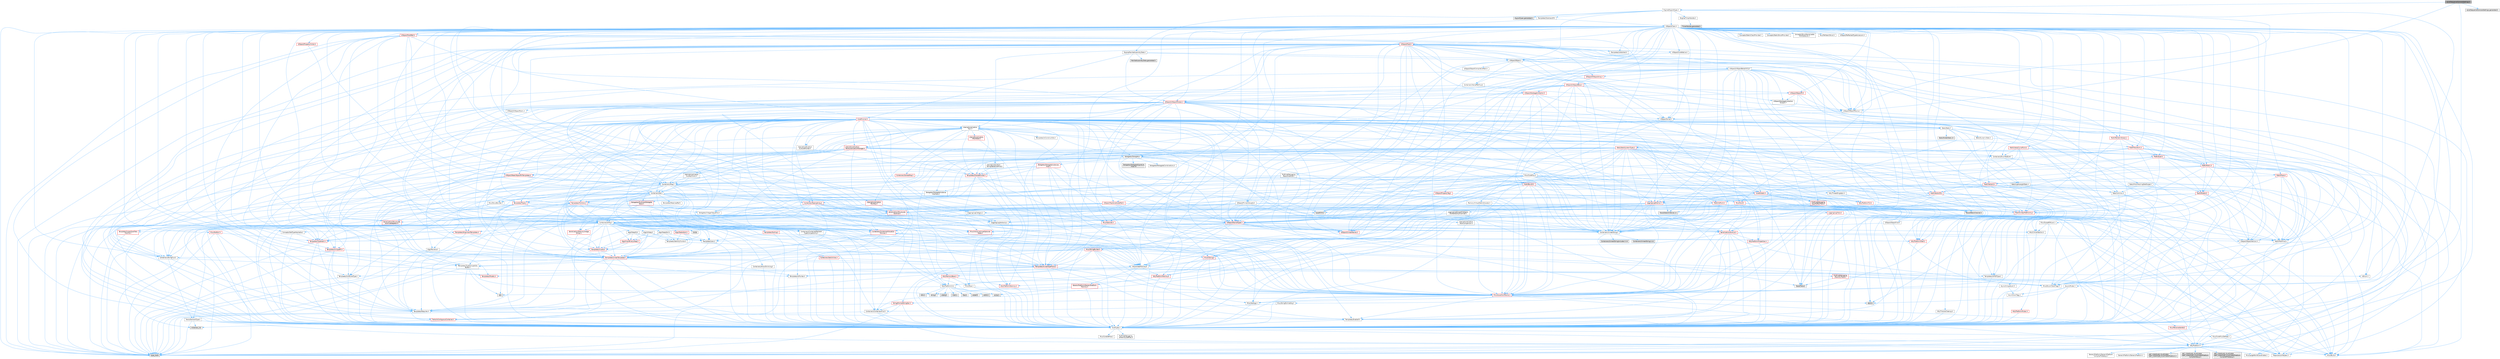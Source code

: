 digraph "LevelSequenceCameraSettings.h"
{
 // INTERACTIVE_SVG=YES
 // LATEX_PDF_SIZE
  bgcolor="transparent";
  edge [fontname=Helvetica,fontsize=10,labelfontname=Helvetica,labelfontsize=10];
  node [fontname=Helvetica,fontsize=10,shape=box,height=0.2,width=0.4];
  Node1 [id="Node000001",label="LevelSequenceCameraSettings.h",height=0.2,width=0.4,color="gray40", fillcolor="grey60", style="filled", fontcolor="black",tooltip=" "];
  Node1 -> Node2 [id="edge1_Node000001_Node000002",color="steelblue1",style="solid",tooltip=" "];
  Node2 [id="Node000002",label="CoreTypes.h",height=0.2,width=0.4,color="grey40", fillcolor="white", style="filled",URL="$dc/dec/CoreTypes_8h.html",tooltip=" "];
  Node2 -> Node3 [id="edge2_Node000002_Node000003",color="steelblue1",style="solid",tooltip=" "];
  Node3 [id="Node000003",label="HAL/Platform.h",height=0.2,width=0.4,color="grey40", fillcolor="white", style="filled",URL="$d9/dd0/Platform_8h.html",tooltip=" "];
  Node3 -> Node4 [id="edge3_Node000003_Node000004",color="steelblue1",style="solid",tooltip=" "];
  Node4 [id="Node000004",label="Misc/Build.h",height=0.2,width=0.4,color="grey40", fillcolor="white", style="filled",URL="$d3/dbb/Build_8h.html",tooltip=" "];
  Node3 -> Node5 [id="edge4_Node000003_Node000005",color="steelblue1",style="solid",tooltip=" "];
  Node5 [id="Node000005",label="Misc/LargeWorldCoordinates.h",height=0.2,width=0.4,color="grey40", fillcolor="white", style="filled",URL="$d2/dcb/LargeWorldCoordinates_8h.html",tooltip=" "];
  Node3 -> Node6 [id="edge5_Node000003_Node000006",color="steelblue1",style="solid",tooltip=" "];
  Node6 [id="Node000006",label="type_traits",height=0.2,width=0.4,color="grey60", fillcolor="#E0E0E0", style="filled",tooltip=" "];
  Node3 -> Node7 [id="edge6_Node000003_Node000007",color="steelblue1",style="solid",tooltip=" "];
  Node7 [id="Node000007",label="PreprocessorHelpers.h",height=0.2,width=0.4,color="grey40", fillcolor="white", style="filled",URL="$db/ddb/PreprocessorHelpers_8h.html",tooltip=" "];
  Node3 -> Node8 [id="edge7_Node000003_Node000008",color="steelblue1",style="solid",tooltip=" "];
  Node8 [id="Node000008",label="UBT_COMPILED_PLATFORM\l/UBT_COMPILED_PLATFORMPlatform\lCompilerPreSetup.h",height=0.2,width=0.4,color="grey60", fillcolor="#E0E0E0", style="filled",tooltip=" "];
  Node3 -> Node9 [id="edge8_Node000003_Node000009",color="steelblue1",style="solid",tooltip=" "];
  Node9 [id="Node000009",label="GenericPlatform/GenericPlatform\lCompilerPreSetup.h",height=0.2,width=0.4,color="grey40", fillcolor="white", style="filled",URL="$d9/dc8/GenericPlatformCompilerPreSetup_8h.html",tooltip=" "];
  Node3 -> Node10 [id="edge9_Node000003_Node000010",color="steelblue1",style="solid",tooltip=" "];
  Node10 [id="Node000010",label="GenericPlatform/GenericPlatform.h",height=0.2,width=0.4,color="grey40", fillcolor="white", style="filled",URL="$d6/d84/GenericPlatform_8h.html",tooltip=" "];
  Node3 -> Node11 [id="edge10_Node000003_Node000011",color="steelblue1",style="solid",tooltip=" "];
  Node11 [id="Node000011",label="UBT_COMPILED_PLATFORM\l/UBT_COMPILED_PLATFORMPlatform.h",height=0.2,width=0.4,color="grey60", fillcolor="#E0E0E0", style="filled",tooltip=" "];
  Node3 -> Node12 [id="edge11_Node000003_Node000012",color="steelblue1",style="solid",tooltip=" "];
  Node12 [id="Node000012",label="UBT_COMPILED_PLATFORM\l/UBT_COMPILED_PLATFORMPlatform\lCompilerSetup.h",height=0.2,width=0.4,color="grey60", fillcolor="#E0E0E0", style="filled",tooltip=" "];
  Node2 -> Node13 [id="edge12_Node000002_Node000013",color="steelblue1",style="solid",tooltip=" "];
  Node13 [id="Node000013",label="ProfilingDebugging\l/UMemoryDefines.h",height=0.2,width=0.4,color="grey40", fillcolor="white", style="filled",URL="$d2/da2/UMemoryDefines_8h.html",tooltip=" "];
  Node2 -> Node14 [id="edge13_Node000002_Node000014",color="steelblue1",style="solid",tooltip=" "];
  Node14 [id="Node000014",label="Misc/CoreMiscDefines.h",height=0.2,width=0.4,color="grey40", fillcolor="white", style="filled",URL="$da/d38/CoreMiscDefines_8h.html",tooltip=" "];
  Node14 -> Node3 [id="edge14_Node000014_Node000003",color="steelblue1",style="solid",tooltip=" "];
  Node14 -> Node7 [id="edge15_Node000014_Node000007",color="steelblue1",style="solid",tooltip=" "];
  Node2 -> Node15 [id="edge16_Node000002_Node000015",color="steelblue1",style="solid",tooltip=" "];
  Node15 [id="Node000015",label="Misc/CoreDefines.h",height=0.2,width=0.4,color="grey40", fillcolor="white", style="filled",URL="$d3/dd2/CoreDefines_8h.html",tooltip=" "];
  Node1 -> Node16 [id="edge17_Node000001_Node000016",color="steelblue1",style="solid",tooltip=" "];
  Node16 [id="Node000016",label="UObject/ObjectMacros.h",height=0.2,width=0.4,color="grey40", fillcolor="white", style="filled",URL="$d8/d8d/ObjectMacros_8h.html",tooltip=" "];
  Node16 -> Node17 [id="edge18_Node000016_Node000017",color="steelblue1",style="solid",tooltip=" "];
  Node17 [id="Node000017",label="Misc/EnumClassFlags.h",height=0.2,width=0.4,color="grey40", fillcolor="white", style="filled",URL="$d8/de7/EnumClassFlags_8h.html",tooltip=" "];
  Node16 -> Node18 [id="edge19_Node000016_Node000018",color="steelblue1",style="solid",tooltip=" "];
  Node18 [id="Node000018",label="UObject/Script.h",height=0.2,width=0.4,color="grey40", fillcolor="white", style="filled",URL="$de/dc6/Script_8h.html",tooltip=" "];
  Node18 -> Node19 [id="edge20_Node000018_Node000019",color="steelblue1",style="solid",tooltip=" "];
  Node19 [id="Node000019",label="Delegates/Delegate.h",height=0.2,width=0.4,color="grey40", fillcolor="white", style="filled",URL="$d4/d80/Delegate_8h.html",tooltip=" "];
  Node19 -> Node2 [id="edge21_Node000019_Node000002",color="steelblue1",style="solid",tooltip=" "];
  Node19 -> Node20 [id="edge22_Node000019_Node000020",color="steelblue1",style="solid",tooltip=" "];
  Node20 [id="Node000020",label="Misc/AssertionMacros.h",height=0.2,width=0.4,color="red", fillcolor="#FFF0F0", style="filled",URL="$d0/dfa/AssertionMacros_8h.html",tooltip=" "];
  Node20 -> Node2 [id="edge23_Node000020_Node000002",color="steelblue1",style="solid",tooltip=" "];
  Node20 -> Node3 [id="edge24_Node000020_Node000003",color="steelblue1",style="solid",tooltip=" "];
  Node20 -> Node7 [id="edge25_Node000020_Node000007",color="steelblue1",style="solid",tooltip=" "];
  Node20 -> Node56 [id="edge26_Node000020_Node000056",color="steelblue1",style="solid",tooltip=" "];
  Node56 [id="Node000056",label="Templates/EnableIf.h",height=0.2,width=0.4,color="grey40", fillcolor="white", style="filled",URL="$d7/d60/EnableIf_8h.html",tooltip=" "];
  Node56 -> Node2 [id="edge27_Node000056_Node000002",color="steelblue1",style="solid",tooltip=" "];
  Node20 -> Node62 [id="edge28_Node000020_Node000062",color="steelblue1",style="solid",tooltip=" "];
  Node62 [id="Node000062",label="Misc/VarArgs.h",height=0.2,width=0.4,color="grey40", fillcolor="white", style="filled",URL="$d5/d6f/VarArgs_8h.html",tooltip=" "];
  Node62 -> Node2 [id="edge29_Node000062_Node000002",color="steelblue1",style="solid",tooltip=" "];
  Node20 -> Node63 [id="edge30_Node000020_Node000063",color="steelblue1",style="solid",tooltip=" "];
  Node63 [id="Node000063",label="String/FormatStringSan.h",height=0.2,width=0.4,color="red", fillcolor="#FFF0F0", style="filled",URL="$d3/d8b/FormatStringSan_8h.html",tooltip=" "];
  Node63 -> Node6 [id="edge31_Node000063_Node000006",color="steelblue1",style="solid",tooltip=" "];
  Node63 -> Node2 [id="edge32_Node000063_Node000002",color="steelblue1",style="solid",tooltip=" "];
  Node63 -> Node64 [id="edge33_Node000063_Node000064",color="steelblue1",style="solid",tooltip=" "];
  Node64 [id="Node000064",label="Templates/Requires.h",height=0.2,width=0.4,color="grey40", fillcolor="white", style="filled",URL="$dc/d96/Requires_8h.html",tooltip=" "];
  Node64 -> Node56 [id="edge34_Node000064_Node000056",color="steelblue1",style="solid",tooltip=" "];
  Node64 -> Node6 [id="edge35_Node000064_Node000006",color="steelblue1",style="solid",tooltip=" "];
  Node63 -> Node29 [id="edge36_Node000063_Node000029",color="steelblue1",style="solid",tooltip=" "];
  Node29 [id="Node000029",label="Containers/ContainersFwd.h",height=0.2,width=0.4,color="grey40", fillcolor="white", style="filled",URL="$d4/d0a/ContainersFwd_8h.html",tooltip=" "];
  Node29 -> Node3 [id="edge37_Node000029_Node000003",color="steelblue1",style="solid",tooltip=" "];
  Node29 -> Node2 [id="edge38_Node000029_Node000002",color="steelblue1",style="solid",tooltip=" "];
  Node29 -> Node26 [id="edge39_Node000029_Node000026",color="steelblue1",style="solid",tooltip=" "];
  Node26 [id="Node000026",label="Traits/IsContiguousContainer.h",height=0.2,width=0.4,color="red", fillcolor="#FFF0F0", style="filled",URL="$d5/d3c/IsContiguousContainer_8h.html",tooltip=" "];
  Node26 -> Node2 [id="edge40_Node000026_Node000002",color="steelblue1",style="solid",tooltip=" "];
  Node26 -> Node25 [id="edge41_Node000026_Node000025",color="steelblue1",style="solid",tooltip=" "];
  Node25 [id="Node000025",label="initializer_list",height=0.2,width=0.4,color="grey60", fillcolor="#E0E0E0", style="filled",tooltip=" "];
  Node20 -> Node69 [id="edge42_Node000020_Node000069",color="steelblue1",style="solid",tooltip=" "];
  Node69 [id="Node000069",label="atomic",height=0.2,width=0.4,color="grey60", fillcolor="#E0E0E0", style="filled",tooltip=" "];
  Node19 -> Node70 [id="edge43_Node000019_Node000070",color="steelblue1",style="solid",tooltip=" "];
  Node70 [id="Node000070",label="UObject/NameTypes.h",height=0.2,width=0.4,color="red", fillcolor="#FFF0F0", style="filled",URL="$d6/d35/NameTypes_8h.html",tooltip=" "];
  Node70 -> Node2 [id="edge44_Node000070_Node000002",color="steelblue1",style="solid",tooltip=" "];
  Node70 -> Node20 [id="edge45_Node000070_Node000020",color="steelblue1",style="solid",tooltip=" "];
  Node70 -> Node71 [id="edge46_Node000070_Node000071",color="steelblue1",style="solid",tooltip=" "];
  Node71 [id="Node000071",label="HAL/UnrealMemory.h",height=0.2,width=0.4,color="grey40", fillcolor="white", style="filled",URL="$d9/d96/UnrealMemory_8h.html",tooltip=" "];
  Node71 -> Node2 [id="edge47_Node000071_Node000002",color="steelblue1",style="solid",tooltip=" "];
  Node71 -> Node72 [id="edge48_Node000071_Node000072",color="steelblue1",style="solid",tooltip=" "];
  Node72 [id="Node000072",label="GenericPlatform/GenericPlatform\lMemory.h",height=0.2,width=0.4,color="red", fillcolor="#FFF0F0", style="filled",URL="$dd/d22/GenericPlatformMemory_8h.html",tooltip=" "];
  Node72 -> Node2 [id="edge49_Node000072_Node000002",color="steelblue1",style="solid",tooltip=" "];
  Node72 -> Node42 [id="edge50_Node000072_Node000042",color="steelblue1",style="solid",tooltip=" "];
  Node42 [id="Node000042",label="string.h",height=0.2,width=0.4,color="grey60", fillcolor="#E0E0E0", style="filled",tooltip=" "];
  Node72 -> Node35 [id="edge51_Node000072_Node000035",color="steelblue1",style="solid",tooltip=" "];
  Node35 [id="Node000035",label="wchar.h",height=0.2,width=0.4,color="grey60", fillcolor="#E0E0E0", style="filled",tooltip=" "];
  Node71 -> Node75 [id="edge52_Node000071_Node000075",color="steelblue1",style="solid",tooltip=" "];
  Node75 [id="Node000075",label="HAL/MemoryBase.h",height=0.2,width=0.4,color="red", fillcolor="#FFF0F0", style="filled",URL="$d6/d9f/MemoryBase_8h.html",tooltip=" "];
  Node75 -> Node2 [id="edge53_Node000075_Node000002",color="steelblue1",style="solid",tooltip=" "];
  Node75 -> Node49 [id="edge54_Node000075_Node000049",color="steelblue1",style="solid",tooltip=" "];
  Node49 [id="Node000049",label="HAL/PlatformAtomics.h",height=0.2,width=0.4,color="red", fillcolor="#FFF0F0", style="filled",URL="$d3/d36/PlatformAtomics_8h.html",tooltip=" "];
  Node49 -> Node2 [id="edge55_Node000049_Node000002",color="steelblue1",style="solid",tooltip=" "];
  Node75 -> Node33 [id="edge56_Node000075_Node000033",color="steelblue1",style="solid",tooltip=" "];
  Node33 [id="Node000033",label="HAL/PlatformCrt.h",height=0.2,width=0.4,color="grey40", fillcolor="white", style="filled",URL="$d8/d75/PlatformCrt_8h.html",tooltip=" "];
  Node33 -> Node34 [id="edge57_Node000033_Node000034",color="steelblue1",style="solid",tooltip=" "];
  Node34 [id="Node000034",label="new",height=0.2,width=0.4,color="grey60", fillcolor="#E0E0E0", style="filled",tooltip=" "];
  Node33 -> Node35 [id="edge58_Node000033_Node000035",color="steelblue1",style="solid",tooltip=" "];
  Node33 -> Node36 [id="edge59_Node000033_Node000036",color="steelblue1",style="solid",tooltip=" "];
  Node36 [id="Node000036",label="stddef.h",height=0.2,width=0.4,color="grey60", fillcolor="#E0E0E0", style="filled",tooltip=" "];
  Node33 -> Node37 [id="edge60_Node000033_Node000037",color="steelblue1",style="solid",tooltip=" "];
  Node37 [id="Node000037",label="stdlib.h",height=0.2,width=0.4,color="grey60", fillcolor="#E0E0E0", style="filled",tooltip=" "];
  Node33 -> Node38 [id="edge61_Node000033_Node000038",color="steelblue1",style="solid",tooltip=" "];
  Node38 [id="Node000038",label="stdio.h",height=0.2,width=0.4,color="grey60", fillcolor="#E0E0E0", style="filled",tooltip=" "];
  Node33 -> Node39 [id="edge62_Node000033_Node000039",color="steelblue1",style="solid",tooltip=" "];
  Node39 [id="Node000039",label="stdarg.h",height=0.2,width=0.4,color="grey60", fillcolor="#E0E0E0", style="filled",tooltip=" "];
  Node33 -> Node40 [id="edge63_Node000033_Node000040",color="steelblue1",style="solid",tooltip=" "];
  Node40 [id="Node000040",label="math.h",height=0.2,width=0.4,color="grey60", fillcolor="#E0E0E0", style="filled",tooltip=" "];
  Node33 -> Node41 [id="edge64_Node000033_Node000041",color="steelblue1",style="solid",tooltip=" "];
  Node41 [id="Node000041",label="float.h",height=0.2,width=0.4,color="grey60", fillcolor="#E0E0E0", style="filled",tooltip=" "];
  Node33 -> Node42 [id="edge65_Node000033_Node000042",color="steelblue1",style="solid",tooltip=" "];
  Node75 -> Node76 [id="edge66_Node000075_Node000076",color="steelblue1",style="solid",tooltip=" "];
  Node76 [id="Node000076",label="Misc/Exec.h",height=0.2,width=0.4,color="grey40", fillcolor="white", style="filled",URL="$de/ddb/Exec_8h.html",tooltip=" "];
  Node76 -> Node2 [id="edge67_Node000076_Node000002",color="steelblue1",style="solid",tooltip=" "];
  Node76 -> Node20 [id="edge68_Node000076_Node000020",color="steelblue1",style="solid",tooltip=" "];
  Node71 -> Node88 [id="edge69_Node000071_Node000088",color="steelblue1",style="solid",tooltip=" "];
  Node88 [id="Node000088",label="HAL/PlatformMemory.h",height=0.2,width=0.4,color="red", fillcolor="#FFF0F0", style="filled",URL="$de/d68/PlatformMemory_8h.html",tooltip=" "];
  Node88 -> Node2 [id="edge70_Node000088_Node000002",color="steelblue1",style="solid",tooltip=" "];
  Node88 -> Node72 [id="edge71_Node000088_Node000072",color="steelblue1",style="solid",tooltip=" "];
  Node71 -> Node90 [id="edge72_Node000071_Node000090",color="steelblue1",style="solid",tooltip=" "];
  Node90 [id="Node000090",label="ProfilingDebugging\l/MemoryTrace.h",height=0.2,width=0.4,color="red", fillcolor="#FFF0F0", style="filled",URL="$da/dd7/MemoryTrace_8h.html",tooltip=" "];
  Node90 -> Node3 [id="edge73_Node000090_Node000003",color="steelblue1",style="solid",tooltip=" "];
  Node90 -> Node17 [id="edge74_Node000090_Node000017",color="steelblue1",style="solid",tooltip=" "];
  Node90 -> Node55 [id="edge75_Node000090_Node000055",color="steelblue1",style="solid",tooltip=" "];
  Node55 [id="Node000055",label="Trace/Trace.h",height=0.2,width=0.4,color="grey60", fillcolor="#E0E0E0", style="filled",tooltip=" "];
  Node71 -> Node91 [id="edge76_Node000071_Node000091",color="steelblue1",style="solid",tooltip=" "];
  Node91 [id="Node000091",label="Templates/IsPointer.h",height=0.2,width=0.4,color="grey40", fillcolor="white", style="filled",URL="$d7/d05/IsPointer_8h.html",tooltip=" "];
  Node91 -> Node2 [id="edge77_Node000091_Node000002",color="steelblue1",style="solid",tooltip=" "];
  Node70 -> Node92 [id="edge78_Node000070_Node000092",color="steelblue1",style="solid",tooltip=" "];
  Node92 [id="Node000092",label="Templates/UnrealTypeTraits.h",height=0.2,width=0.4,color="red", fillcolor="#FFF0F0", style="filled",URL="$d2/d2d/UnrealTypeTraits_8h.html",tooltip=" "];
  Node92 -> Node2 [id="edge79_Node000092_Node000002",color="steelblue1",style="solid",tooltip=" "];
  Node92 -> Node91 [id="edge80_Node000092_Node000091",color="steelblue1",style="solid",tooltip=" "];
  Node92 -> Node20 [id="edge81_Node000092_Node000020",color="steelblue1",style="solid",tooltip=" "];
  Node92 -> Node56 [id="edge82_Node000092_Node000056",color="steelblue1",style="solid",tooltip=" "];
  Node92 -> Node59 [id="edge83_Node000092_Node000059",color="steelblue1",style="solid",tooltip=" "];
  Node59 [id="Node000059",label="IsEnum.h",height=0.2,width=0.4,color="grey40", fillcolor="white", style="filled",URL="$d4/de5/IsEnum_8h.html",tooltip=" "];
  Node92 -> Node94 [id="edge84_Node000092_Node000094",color="steelblue1",style="solid",tooltip=" "];
  Node94 [id="Node000094",label="Templates/Models.h",height=0.2,width=0.4,color="red", fillcolor="#FFF0F0", style="filled",URL="$d3/d0c/Models_8h.html",tooltip=" "];
  Node92 -> Node95 [id="edge85_Node000092_Node000095",color="steelblue1",style="solid",tooltip=" "];
  Node95 [id="Node000095",label="Templates/IsPODType.h",height=0.2,width=0.4,color="grey40", fillcolor="white", style="filled",URL="$d7/db1/IsPODType_8h.html",tooltip=" "];
  Node95 -> Node2 [id="edge86_Node000095_Node000002",color="steelblue1",style="solid",tooltip=" "];
  Node92 -> Node96 [id="edge87_Node000092_Node000096",color="steelblue1",style="solid",tooltip=" "];
  Node96 [id="Node000096",label="Templates/IsUECoreType.h",height=0.2,width=0.4,color="grey40", fillcolor="white", style="filled",URL="$d1/db8/IsUECoreType_8h.html",tooltip=" "];
  Node96 -> Node2 [id="edge88_Node000096_Node000002",color="steelblue1",style="solid",tooltip=" "];
  Node96 -> Node6 [id="edge89_Node000096_Node000006",color="steelblue1",style="solid",tooltip=" "];
  Node70 -> Node97 [id="edge90_Node000070_Node000097",color="steelblue1",style="solid",tooltip=" "];
  Node97 [id="Node000097",label="Templates/UnrealTemplate.h",height=0.2,width=0.4,color="red", fillcolor="#FFF0F0", style="filled",URL="$d4/d24/UnrealTemplate_8h.html",tooltip=" "];
  Node97 -> Node2 [id="edge91_Node000097_Node000002",color="steelblue1",style="solid",tooltip=" "];
  Node97 -> Node91 [id="edge92_Node000097_Node000091",color="steelblue1",style="solid",tooltip=" "];
  Node97 -> Node71 [id="edge93_Node000097_Node000071",color="steelblue1",style="solid",tooltip=" "];
  Node97 -> Node92 [id="edge94_Node000097_Node000092",color="steelblue1",style="solid",tooltip=" "];
  Node97 -> Node64 [id="edge95_Node000097_Node000064",color="steelblue1",style="solid",tooltip=" "];
  Node97 -> Node101 [id="edge96_Node000097_Node000101",color="steelblue1",style="solid",tooltip=" "];
  Node101 [id="Node000101",label="Templates/TypeCompatible\lBytes.h",height=0.2,width=0.4,color="grey40", fillcolor="white", style="filled",URL="$df/d0a/TypeCompatibleBytes_8h.html",tooltip=" "];
  Node101 -> Node2 [id="edge97_Node000101_Node000002",color="steelblue1",style="solid",tooltip=" "];
  Node101 -> Node42 [id="edge98_Node000101_Node000042",color="steelblue1",style="solid",tooltip=" "];
  Node101 -> Node34 [id="edge99_Node000101_Node000034",color="steelblue1",style="solid",tooltip=" "];
  Node101 -> Node6 [id="edge100_Node000101_Node000006",color="steelblue1",style="solid",tooltip=" "];
  Node97 -> Node26 [id="edge101_Node000097_Node000026",color="steelblue1",style="solid",tooltip=" "];
  Node97 -> Node6 [id="edge102_Node000097_Node000006",color="steelblue1",style="solid",tooltip=" "];
  Node70 -> Node103 [id="edge103_Node000070_Node000103",color="steelblue1",style="solid",tooltip=" "];
  Node103 [id="Node000103",label="Containers/UnrealString.h",height=0.2,width=0.4,color="grey40", fillcolor="white", style="filled",URL="$d5/dba/UnrealString_8h.html",tooltip=" "];
  Node103 -> Node104 [id="edge104_Node000103_Node000104",color="steelblue1",style="solid",tooltip=" "];
  Node104 [id="Node000104",label="Containers/UnrealStringIncludes.h.inl",height=0.2,width=0.4,color="grey60", fillcolor="#E0E0E0", style="filled",tooltip=" "];
  Node103 -> Node105 [id="edge105_Node000103_Node000105",color="steelblue1",style="solid",tooltip=" "];
  Node105 [id="Node000105",label="Containers/UnrealString.h.inl",height=0.2,width=0.4,color="grey60", fillcolor="#E0E0E0", style="filled",tooltip=" "];
  Node103 -> Node106 [id="edge106_Node000103_Node000106",color="steelblue1",style="solid",tooltip=" "];
  Node106 [id="Node000106",label="Misc/StringFormatArg.h",height=0.2,width=0.4,color="grey40", fillcolor="white", style="filled",URL="$d2/d16/StringFormatArg_8h.html",tooltip=" "];
  Node106 -> Node29 [id="edge107_Node000106_Node000029",color="steelblue1",style="solid",tooltip=" "];
  Node70 -> Node107 [id="edge108_Node000070_Node000107",color="steelblue1",style="solid",tooltip=" "];
  Node107 [id="Node000107",label="HAL/CriticalSection.h",height=0.2,width=0.4,color="grey40", fillcolor="white", style="filled",URL="$d6/d90/CriticalSection_8h.html",tooltip=" "];
  Node107 -> Node108 [id="edge109_Node000107_Node000108",color="steelblue1",style="solid",tooltip=" "];
  Node108 [id="Node000108",label="HAL/PlatformMutex.h",height=0.2,width=0.4,color="red", fillcolor="#FFF0F0", style="filled",URL="$d9/d0b/PlatformMutex_8h.html",tooltip=" "];
  Node108 -> Node2 [id="edge110_Node000108_Node000002",color="steelblue1",style="solid",tooltip=" "];
  Node70 -> Node23 [id="edge111_Node000070_Node000023",color="steelblue1",style="solid",tooltip=" "];
  Node23 [id="Node000023",label="Containers/StringFwd.h",height=0.2,width=0.4,color="grey40", fillcolor="white", style="filled",URL="$df/d37/StringFwd_8h.html",tooltip=" "];
  Node23 -> Node2 [id="edge112_Node000023_Node000002",color="steelblue1",style="solid",tooltip=" "];
  Node23 -> Node24 [id="edge113_Node000023_Node000024",color="steelblue1",style="solid",tooltip=" "];
  Node24 [id="Node000024",label="Traits/ElementType.h",height=0.2,width=0.4,color="grey40", fillcolor="white", style="filled",URL="$d5/d4f/ElementType_8h.html",tooltip=" "];
  Node24 -> Node3 [id="edge114_Node000024_Node000003",color="steelblue1",style="solid",tooltip=" "];
  Node24 -> Node25 [id="edge115_Node000024_Node000025",color="steelblue1",style="solid",tooltip=" "];
  Node24 -> Node6 [id="edge116_Node000024_Node000006",color="steelblue1",style="solid",tooltip=" "];
  Node23 -> Node26 [id="edge117_Node000023_Node000026",color="steelblue1",style="solid",tooltip=" "];
  Node70 -> Node175 [id="edge118_Node000070_Node000175",color="steelblue1",style="solid",tooltip=" "];
  Node175 [id="Node000175",label="UObject/UnrealNames.h",height=0.2,width=0.4,color="red", fillcolor="#FFF0F0", style="filled",URL="$d8/db1/UnrealNames_8h.html",tooltip=" "];
  Node175 -> Node2 [id="edge119_Node000175_Node000002",color="steelblue1",style="solid",tooltip=" "];
  Node70 -> Node124 [id="edge120_Node000070_Node000124",color="steelblue1",style="solid",tooltip=" "];
  Node124 [id="Node000124",label="Misc/IntrusiveUnsetOptional\lState.h",height=0.2,width=0.4,color="red", fillcolor="#FFF0F0", style="filled",URL="$d2/d0a/IntrusiveUnsetOptionalState_8h.html",tooltip=" "];
  Node70 -> Node177 [id="edge121_Node000070_Node000177",color="steelblue1",style="solid",tooltip=" "];
  Node177 [id="Node000177",label="Misc/StringBuilder.h",height=0.2,width=0.4,color="red", fillcolor="#FFF0F0", style="filled",URL="$d4/d52/StringBuilder_8h.html",tooltip=" "];
  Node177 -> Node23 [id="edge122_Node000177_Node000023",color="steelblue1",style="solid",tooltip=" "];
  Node177 -> Node2 [id="edge123_Node000177_Node000002",color="steelblue1",style="solid",tooltip=" "];
  Node177 -> Node71 [id="edge124_Node000177_Node000071",color="steelblue1",style="solid",tooltip=" "];
  Node177 -> Node20 [id="edge125_Node000177_Node000020",color="steelblue1",style="solid",tooltip=" "];
  Node177 -> Node147 [id="edge126_Node000177_Node000147",color="steelblue1",style="solid",tooltip=" "];
  Node147 [id="Node000147",label="Misc/CString.h",height=0.2,width=0.4,color="red", fillcolor="#FFF0F0", style="filled",URL="$d2/d49/CString_8h.html",tooltip=" "];
  Node147 -> Node2 [id="edge127_Node000147_Node000002",color="steelblue1",style="solid",tooltip=" "];
  Node147 -> Node33 [id="edge128_Node000147_Node000033",color="steelblue1",style="solid",tooltip=" "];
  Node147 -> Node20 [id="edge129_Node000147_Node000020",color="steelblue1",style="solid",tooltip=" "];
  Node147 -> Node62 [id="edge130_Node000147_Node000062",color="steelblue1",style="solid",tooltip=" "];
  Node177 -> Node56 [id="edge131_Node000177_Node000056",color="steelblue1",style="solid",tooltip=" "];
  Node177 -> Node64 [id="edge132_Node000177_Node000064",color="steelblue1",style="solid",tooltip=" "];
  Node177 -> Node97 [id="edge133_Node000177_Node000097",color="steelblue1",style="solid",tooltip=" "];
  Node177 -> Node92 [id="edge134_Node000177_Node000092",color="steelblue1",style="solid",tooltip=" "];
  Node177 -> Node26 [id="edge135_Node000177_Node000026",color="steelblue1",style="solid",tooltip=" "];
  Node177 -> Node6 [id="edge136_Node000177_Node000006",color="steelblue1",style="solid",tooltip=" "];
  Node70 -> Node55 [id="edge137_Node000070_Node000055",color="steelblue1",style="solid",tooltip=" "];
  Node19 -> Node183 [id="edge138_Node000019_Node000183",color="steelblue1",style="solid",tooltip=" "];
  Node183 [id="Node000183",label="Templates/SharedPointer.h",height=0.2,width=0.4,color="red", fillcolor="#FFF0F0", style="filled",URL="$d2/d17/SharedPointer_8h.html",tooltip=" "];
  Node183 -> Node2 [id="edge139_Node000183_Node000002",color="steelblue1",style="solid",tooltip=" "];
  Node183 -> Node124 [id="edge140_Node000183_Node000124",color="steelblue1",style="solid",tooltip=" "];
  Node183 -> Node20 [id="edge141_Node000183_Node000020",color="steelblue1",style="solid",tooltip=" "];
  Node183 -> Node71 [id="edge142_Node000183_Node000071",color="steelblue1",style="solid",tooltip=" "];
  Node183 -> Node123 [id="edge143_Node000183_Node000123",color="steelblue1",style="solid",tooltip=" "];
  Node123 [id="Node000123",label="Containers/Array.h",height=0.2,width=0.4,color="grey40", fillcolor="white", style="filled",URL="$df/dd0/Array_8h.html",tooltip=" "];
  Node123 -> Node2 [id="edge144_Node000123_Node000002",color="steelblue1",style="solid",tooltip=" "];
  Node123 -> Node20 [id="edge145_Node000123_Node000020",color="steelblue1",style="solid",tooltip=" "];
  Node123 -> Node124 [id="edge146_Node000123_Node000124",color="steelblue1",style="solid",tooltip=" "];
  Node123 -> Node126 [id="edge147_Node000123_Node000126",color="steelblue1",style="solid",tooltip=" "];
  Node126 [id="Node000126",label="Misc/ReverseIterate.h",height=0.2,width=0.4,color="red", fillcolor="#FFF0F0", style="filled",URL="$db/de3/ReverseIterate_8h.html",tooltip=" "];
  Node126 -> Node3 [id="edge148_Node000126_Node000003",color="steelblue1",style="solid",tooltip=" "];
  Node123 -> Node71 [id="edge149_Node000123_Node000071",color="steelblue1",style="solid",tooltip=" "];
  Node123 -> Node92 [id="edge150_Node000123_Node000092",color="steelblue1",style="solid",tooltip=" "];
  Node123 -> Node97 [id="edge151_Node000123_Node000097",color="steelblue1",style="solid",tooltip=" "];
  Node123 -> Node128 [id="edge152_Node000123_Node000128",color="steelblue1",style="solid",tooltip=" "];
  Node128 [id="Node000128",label="Containers/AllowShrinking.h",height=0.2,width=0.4,color="grey40", fillcolor="white", style="filled",URL="$d7/d1a/AllowShrinking_8h.html",tooltip=" "];
  Node128 -> Node2 [id="edge153_Node000128_Node000002",color="steelblue1",style="solid",tooltip=" "];
  Node123 -> Node111 [id="edge154_Node000123_Node000111",color="steelblue1",style="solid",tooltip=" "];
  Node111 [id="Node000111",label="Containers/ContainerAllocation\lPolicies.h",height=0.2,width=0.4,color="red", fillcolor="#FFF0F0", style="filled",URL="$d7/dff/ContainerAllocationPolicies_8h.html",tooltip=" "];
  Node111 -> Node2 [id="edge155_Node000111_Node000002",color="steelblue1",style="solid",tooltip=" "];
  Node111 -> Node111 [id="edge156_Node000111_Node000111",color="steelblue1",style="solid",tooltip=" "];
  Node111 -> Node113 [id="edge157_Node000111_Node000113",color="steelblue1",style="solid",tooltip=" "];
  Node113 [id="Node000113",label="HAL/PlatformMath.h",height=0.2,width=0.4,color="red", fillcolor="#FFF0F0", style="filled",URL="$dc/d53/PlatformMath_8h.html",tooltip=" "];
  Node113 -> Node2 [id="edge158_Node000113_Node000002",color="steelblue1",style="solid",tooltip=" "];
  Node111 -> Node71 [id="edge159_Node000111_Node000071",color="steelblue1",style="solid",tooltip=" "];
  Node111 -> Node20 [id="edge160_Node000111_Node000020",color="steelblue1",style="solid",tooltip=" "];
  Node111 -> Node101 [id="edge161_Node000111_Node000101",color="steelblue1",style="solid",tooltip=" "];
  Node111 -> Node6 [id="edge162_Node000111_Node000006",color="steelblue1",style="solid",tooltip=" "];
  Node123 -> Node129 [id="edge163_Node000123_Node000129",color="steelblue1",style="solid",tooltip=" "];
  Node129 [id="Node000129",label="Containers/ContainerElement\lTypeCompatibility.h",height=0.2,width=0.4,color="grey40", fillcolor="white", style="filled",URL="$df/ddf/ContainerElementTypeCompatibility_8h.html",tooltip=" "];
  Node129 -> Node2 [id="edge164_Node000129_Node000002",color="steelblue1",style="solid",tooltip=" "];
  Node129 -> Node92 [id="edge165_Node000129_Node000092",color="steelblue1",style="solid",tooltip=" "];
  Node123 -> Node130 [id="edge166_Node000123_Node000130",color="steelblue1",style="solid",tooltip=" "];
  Node130 [id="Node000130",label="Serialization/Archive.h",height=0.2,width=0.4,color="red", fillcolor="#FFF0F0", style="filled",URL="$d7/d3b/Archive_8h.html",tooltip=" "];
  Node130 -> Node2 [id="edge167_Node000130_Node000002",color="steelblue1",style="solid",tooltip=" "];
  Node130 -> Node131 [id="edge168_Node000130_Node000131",color="steelblue1",style="solid",tooltip=" "];
  Node131 [id="Node000131",label="HAL/PlatformProperties.h",height=0.2,width=0.4,color="red", fillcolor="#FFF0F0", style="filled",URL="$d9/db0/PlatformProperties_8h.html",tooltip=" "];
  Node131 -> Node2 [id="edge169_Node000131_Node000002",color="steelblue1",style="solid",tooltip=" "];
  Node130 -> Node30 [id="edge170_Node000130_Node000030",color="steelblue1",style="solid",tooltip=" "];
  Node30 [id="Node000030",label="Math/MathFwd.h",height=0.2,width=0.4,color="grey40", fillcolor="white", style="filled",URL="$d2/d10/MathFwd_8h.html",tooltip=" "];
  Node30 -> Node3 [id="edge171_Node000030_Node000003",color="steelblue1",style="solid",tooltip=" "];
  Node130 -> Node20 [id="edge172_Node000130_Node000020",color="steelblue1",style="solid",tooltip=" "];
  Node130 -> Node4 [id="edge173_Node000130_Node000004",color="steelblue1",style="solid",tooltip=" "];
  Node130 -> Node62 [id="edge174_Node000130_Node000062",color="steelblue1",style="solid",tooltip=" "];
  Node130 -> Node56 [id="edge175_Node000130_Node000056",color="steelblue1",style="solid",tooltip=" "];
  Node130 -> Node97 [id="edge176_Node000130_Node000097",color="steelblue1",style="solid",tooltip=" "];
  Node130 -> Node139 [id="edge177_Node000130_Node000139",color="steelblue1",style="solid",tooltip=" "];
  Node139 [id="Node000139",label="UObject/ObjectVersion.h",height=0.2,width=0.4,color="grey40", fillcolor="white", style="filled",URL="$da/d63/ObjectVersion_8h.html",tooltip=" "];
  Node139 -> Node2 [id="edge178_Node000139_Node000002",color="steelblue1",style="solid",tooltip=" "];
  Node123 -> Node140 [id="edge179_Node000123_Node000140",color="steelblue1",style="solid",tooltip=" "];
  Node140 [id="Node000140",label="Serialization/MemoryImage\lWriter.h",height=0.2,width=0.4,color="red", fillcolor="#FFF0F0", style="filled",URL="$d0/d08/MemoryImageWriter_8h.html",tooltip=" "];
  Node140 -> Node2 [id="edge180_Node000140_Node000002",color="steelblue1",style="solid",tooltip=" "];
  Node123 -> Node154 [id="edge181_Node000123_Node000154",color="steelblue1",style="solid",tooltip=" "];
  Node154 [id="Node000154",label="Algo/Heapify.h",height=0.2,width=0.4,color="grey40", fillcolor="white", style="filled",URL="$d0/d2a/Heapify_8h.html",tooltip=" "];
  Node154 -> Node155 [id="edge182_Node000154_Node000155",color="steelblue1",style="solid",tooltip=" "];
  Node155 [id="Node000155",label="Algo/Impl/BinaryHeap.h",height=0.2,width=0.4,color="red", fillcolor="#FFF0F0", style="filled",URL="$d7/da3/Algo_2Impl_2BinaryHeap_8h.html",tooltip=" "];
  Node155 -> Node156 [id="edge183_Node000155_Node000156",color="steelblue1",style="solid",tooltip=" "];
  Node156 [id="Node000156",label="Templates/Invoke.h",height=0.2,width=0.4,color="red", fillcolor="#FFF0F0", style="filled",URL="$d7/deb/Invoke_8h.html",tooltip=" "];
  Node156 -> Node2 [id="edge184_Node000156_Node000002",color="steelblue1",style="solid",tooltip=" "];
  Node156 -> Node97 [id="edge185_Node000156_Node000097",color="steelblue1",style="solid",tooltip=" "];
  Node156 -> Node6 [id="edge186_Node000156_Node000006",color="steelblue1",style="solid",tooltip=" "];
  Node155 -> Node6 [id="edge187_Node000155_Node000006",color="steelblue1",style="solid",tooltip=" "];
  Node154 -> Node160 [id="edge188_Node000154_Node000160",color="steelblue1",style="solid",tooltip=" "];
  Node160 [id="Node000160",label="Templates/IdentityFunctor.h",height=0.2,width=0.4,color="grey40", fillcolor="white", style="filled",URL="$d7/d2e/IdentityFunctor_8h.html",tooltip=" "];
  Node160 -> Node3 [id="edge189_Node000160_Node000003",color="steelblue1",style="solid",tooltip=" "];
  Node154 -> Node156 [id="edge190_Node000154_Node000156",color="steelblue1",style="solid",tooltip=" "];
  Node154 -> Node161 [id="edge191_Node000154_Node000161",color="steelblue1",style="solid",tooltip=" "];
  Node161 [id="Node000161",label="Templates/Less.h",height=0.2,width=0.4,color="grey40", fillcolor="white", style="filled",URL="$de/dc8/Less_8h.html",tooltip=" "];
  Node161 -> Node2 [id="edge192_Node000161_Node000002",color="steelblue1",style="solid",tooltip=" "];
  Node161 -> Node97 [id="edge193_Node000161_Node000097",color="steelblue1",style="solid",tooltip=" "];
  Node154 -> Node97 [id="edge194_Node000154_Node000097",color="steelblue1",style="solid",tooltip=" "];
  Node123 -> Node162 [id="edge195_Node000123_Node000162",color="steelblue1",style="solid",tooltip=" "];
  Node162 [id="Node000162",label="Algo/HeapSort.h",height=0.2,width=0.4,color="grey40", fillcolor="white", style="filled",URL="$d3/d92/HeapSort_8h.html",tooltip=" "];
  Node162 -> Node155 [id="edge196_Node000162_Node000155",color="steelblue1",style="solid",tooltip=" "];
  Node162 -> Node160 [id="edge197_Node000162_Node000160",color="steelblue1",style="solid",tooltip=" "];
  Node162 -> Node161 [id="edge198_Node000162_Node000161",color="steelblue1",style="solid",tooltip=" "];
  Node162 -> Node97 [id="edge199_Node000162_Node000097",color="steelblue1",style="solid",tooltip=" "];
  Node123 -> Node163 [id="edge200_Node000123_Node000163",color="steelblue1",style="solid",tooltip=" "];
  Node163 [id="Node000163",label="Algo/IsHeap.h",height=0.2,width=0.4,color="grey40", fillcolor="white", style="filled",URL="$de/d32/IsHeap_8h.html",tooltip=" "];
  Node163 -> Node155 [id="edge201_Node000163_Node000155",color="steelblue1",style="solid",tooltip=" "];
  Node163 -> Node160 [id="edge202_Node000163_Node000160",color="steelblue1",style="solid",tooltip=" "];
  Node163 -> Node156 [id="edge203_Node000163_Node000156",color="steelblue1",style="solid",tooltip=" "];
  Node163 -> Node161 [id="edge204_Node000163_Node000161",color="steelblue1",style="solid",tooltip=" "];
  Node163 -> Node97 [id="edge205_Node000163_Node000097",color="steelblue1",style="solid",tooltip=" "];
  Node123 -> Node155 [id="edge206_Node000123_Node000155",color="steelblue1",style="solid",tooltip=" "];
  Node123 -> Node164 [id="edge207_Node000123_Node000164",color="steelblue1",style="solid",tooltip=" "];
  Node164 [id="Node000164",label="Algo/StableSort.h",height=0.2,width=0.4,color="red", fillcolor="#FFF0F0", style="filled",URL="$d7/d3c/StableSort_8h.html",tooltip=" "];
  Node164 -> Node160 [id="edge208_Node000164_Node000160",color="steelblue1",style="solid",tooltip=" "];
  Node164 -> Node156 [id="edge209_Node000164_Node000156",color="steelblue1",style="solid",tooltip=" "];
  Node164 -> Node161 [id="edge210_Node000164_Node000161",color="steelblue1",style="solid",tooltip=" "];
  Node164 -> Node97 [id="edge211_Node000164_Node000097",color="steelblue1",style="solid",tooltip=" "];
  Node123 -> Node167 [id="edge212_Node000123_Node000167",color="steelblue1",style="solid",tooltip=" "];
  Node167 [id="Node000167",label="Concepts/GetTypeHashable.h",height=0.2,width=0.4,color="grey40", fillcolor="white", style="filled",URL="$d3/da2/GetTypeHashable_8h.html",tooltip=" "];
  Node167 -> Node2 [id="edge213_Node000167_Node000002",color="steelblue1",style="solid",tooltip=" "];
  Node167 -> Node145 [id="edge214_Node000167_Node000145",color="steelblue1",style="solid",tooltip=" "];
  Node145 [id="Node000145",label="Templates/TypeHash.h",height=0.2,width=0.4,color="red", fillcolor="#FFF0F0", style="filled",URL="$d1/d62/TypeHash_8h.html",tooltip=" "];
  Node145 -> Node2 [id="edge215_Node000145_Node000002",color="steelblue1",style="solid",tooltip=" "];
  Node145 -> Node64 [id="edge216_Node000145_Node000064",color="steelblue1",style="solid",tooltip=" "];
  Node145 -> Node6 [id="edge217_Node000145_Node000006",color="steelblue1",style="solid",tooltip=" "];
  Node123 -> Node160 [id="edge218_Node000123_Node000160",color="steelblue1",style="solid",tooltip=" "];
  Node123 -> Node156 [id="edge219_Node000123_Node000156",color="steelblue1",style="solid",tooltip=" "];
  Node123 -> Node161 [id="edge220_Node000123_Node000161",color="steelblue1",style="solid",tooltip=" "];
  Node123 -> Node168 [id="edge221_Node000123_Node000168",color="steelblue1",style="solid",tooltip=" "];
  Node168 [id="Node000168",label="Templates/LosesQualifiers\lFromTo.h",height=0.2,width=0.4,color="red", fillcolor="#FFF0F0", style="filled",URL="$d2/db3/LosesQualifiersFromTo_8h.html",tooltip=" "];
  Node168 -> Node6 [id="edge222_Node000168_Node000006",color="steelblue1",style="solid",tooltip=" "];
  Node123 -> Node64 [id="edge223_Node000123_Node000064",color="steelblue1",style="solid",tooltip=" "];
  Node123 -> Node169 [id="edge224_Node000123_Node000169",color="steelblue1",style="solid",tooltip=" "];
  Node169 [id="Node000169",label="Templates/Sorting.h",height=0.2,width=0.4,color="red", fillcolor="#FFF0F0", style="filled",URL="$d3/d9e/Sorting_8h.html",tooltip=" "];
  Node169 -> Node2 [id="edge225_Node000169_Node000002",color="steelblue1",style="solid",tooltip=" "];
  Node169 -> Node113 [id="edge226_Node000169_Node000113",color="steelblue1",style="solid",tooltip=" "];
  Node169 -> Node161 [id="edge227_Node000169_Node000161",color="steelblue1",style="solid",tooltip=" "];
  Node123 -> Node173 [id="edge228_Node000123_Node000173",color="steelblue1",style="solid",tooltip=" "];
  Node173 [id="Node000173",label="Templates/AlignmentTemplates.h",height=0.2,width=0.4,color="red", fillcolor="#FFF0F0", style="filled",URL="$dd/d32/AlignmentTemplates_8h.html",tooltip=" "];
  Node173 -> Node2 [id="edge229_Node000173_Node000002",color="steelblue1",style="solid",tooltip=" "];
  Node173 -> Node91 [id="edge230_Node000173_Node000091",color="steelblue1",style="solid",tooltip=" "];
  Node123 -> Node24 [id="edge231_Node000123_Node000024",color="steelblue1",style="solid",tooltip=" "];
  Node123 -> Node119 [id="edge232_Node000123_Node000119",color="steelblue1",style="solid",tooltip=" "];
  Node119 [id="Node000119",label="limits",height=0.2,width=0.4,color="grey60", fillcolor="#E0E0E0", style="filled",tooltip=" "];
  Node123 -> Node6 [id="edge233_Node000123_Node000006",color="steelblue1",style="solid",tooltip=" "];
  Node183 -> Node185 [id="edge234_Node000183_Node000185",color="steelblue1",style="solid",tooltip=" "];
  Node185 [id="Node000185",label="Containers/Map.h",height=0.2,width=0.4,color="grey40", fillcolor="white", style="filled",URL="$df/d79/Map_8h.html",tooltip=" "];
  Node185 -> Node2 [id="edge235_Node000185_Node000002",color="steelblue1",style="solid",tooltip=" "];
  Node185 -> Node186 [id="edge236_Node000185_Node000186",color="steelblue1",style="solid",tooltip=" "];
  Node186 [id="Node000186",label="Algo/Reverse.h",height=0.2,width=0.4,color="grey40", fillcolor="white", style="filled",URL="$d5/d93/Reverse_8h.html",tooltip=" "];
  Node186 -> Node2 [id="edge237_Node000186_Node000002",color="steelblue1",style="solid",tooltip=" "];
  Node186 -> Node97 [id="edge238_Node000186_Node000097",color="steelblue1",style="solid",tooltip=" "];
  Node185 -> Node129 [id="edge239_Node000185_Node000129",color="steelblue1",style="solid",tooltip=" "];
  Node185 -> Node187 [id="edge240_Node000185_Node000187",color="steelblue1",style="solid",tooltip=" "];
  Node187 [id="Node000187",label="Containers/Set.h",height=0.2,width=0.4,color="grey40", fillcolor="white", style="filled",URL="$d4/d45/Set_8h.html",tooltip=" "];
  Node187 -> Node111 [id="edge241_Node000187_Node000111",color="steelblue1",style="solid",tooltip=" "];
  Node187 -> Node129 [id="edge242_Node000187_Node000129",color="steelblue1",style="solid",tooltip=" "];
  Node187 -> Node188 [id="edge243_Node000187_Node000188",color="steelblue1",style="solid",tooltip=" "];
  Node188 [id="Node000188",label="Containers/SetUtilities.h",height=0.2,width=0.4,color="red", fillcolor="#FFF0F0", style="filled",URL="$dc/de5/SetUtilities_8h.html",tooltip=" "];
  Node188 -> Node2 [id="edge244_Node000188_Node000002",color="steelblue1",style="solid",tooltip=" "];
  Node188 -> Node92 [id="edge245_Node000188_Node000092",color="steelblue1",style="solid",tooltip=" "];
  Node187 -> Node189 [id="edge246_Node000187_Node000189",color="steelblue1",style="solid",tooltip=" "];
  Node189 [id="Node000189",label="Containers/SparseArray.h",height=0.2,width=0.4,color="red", fillcolor="#FFF0F0", style="filled",URL="$d5/dbf/SparseArray_8h.html",tooltip=" "];
  Node189 -> Node2 [id="edge247_Node000189_Node000002",color="steelblue1",style="solid",tooltip=" "];
  Node189 -> Node20 [id="edge248_Node000189_Node000020",color="steelblue1",style="solid",tooltip=" "];
  Node189 -> Node71 [id="edge249_Node000189_Node000071",color="steelblue1",style="solid",tooltip=" "];
  Node189 -> Node92 [id="edge250_Node000189_Node000092",color="steelblue1",style="solid",tooltip=" "];
  Node189 -> Node97 [id="edge251_Node000189_Node000097",color="steelblue1",style="solid",tooltip=" "];
  Node189 -> Node111 [id="edge252_Node000189_Node000111",color="steelblue1",style="solid",tooltip=" "];
  Node189 -> Node161 [id="edge253_Node000189_Node000161",color="steelblue1",style="solid",tooltip=" "];
  Node189 -> Node123 [id="edge254_Node000189_Node000123",color="steelblue1",style="solid",tooltip=" "];
  Node189 -> Node172 [id="edge255_Node000189_Node000172",color="steelblue1",style="solid",tooltip=" "];
  Node172 [id="Node000172",label="Math/UnrealMathUtility.h",height=0.2,width=0.4,color="red", fillcolor="#FFF0F0", style="filled",URL="$db/db8/UnrealMathUtility_8h.html",tooltip=" "];
  Node172 -> Node2 [id="edge256_Node000172_Node000002",color="steelblue1",style="solid",tooltip=" "];
  Node172 -> Node20 [id="edge257_Node000172_Node000020",color="steelblue1",style="solid",tooltip=" "];
  Node172 -> Node113 [id="edge258_Node000172_Node000113",color="steelblue1",style="solid",tooltip=" "];
  Node172 -> Node30 [id="edge259_Node000172_Node000030",color="steelblue1",style="solid",tooltip=" "];
  Node172 -> Node64 [id="edge260_Node000172_Node000064",color="steelblue1",style="solid",tooltip=" "];
  Node189 -> Node192 [id="edge261_Node000189_Node000192",color="steelblue1",style="solid",tooltip=" "];
  Node192 [id="Node000192",label="Serialization/Structured\lArchive.h",height=0.2,width=0.4,color="red", fillcolor="#FFF0F0", style="filled",URL="$d9/d1e/StructuredArchive_8h.html",tooltip=" "];
  Node192 -> Node123 [id="edge262_Node000192_Node000123",color="steelblue1",style="solid",tooltip=" "];
  Node192 -> Node111 [id="edge263_Node000192_Node000111",color="steelblue1",style="solid",tooltip=" "];
  Node192 -> Node2 [id="edge264_Node000192_Node000002",color="steelblue1",style="solid",tooltip=" "];
  Node192 -> Node4 [id="edge265_Node000192_Node000004",color="steelblue1",style="solid",tooltip=" "];
  Node192 -> Node130 [id="edge266_Node000192_Node000130",color="steelblue1",style="solid",tooltip=" "];
  Node192 -> Node196 [id="edge267_Node000192_Node000196",color="steelblue1",style="solid",tooltip=" "];
  Node196 [id="Node000196",label="Serialization/Structured\lArchiveAdapters.h",height=0.2,width=0.4,color="red", fillcolor="#FFF0F0", style="filled",URL="$d3/de1/StructuredArchiveAdapters_8h.html",tooltip=" "];
  Node196 -> Node2 [id="edge268_Node000196_Node000002",color="steelblue1",style="solid",tooltip=" "];
  Node196 -> Node94 [id="edge269_Node000196_Node000094",color="steelblue1",style="solid",tooltip=" "];
  Node189 -> Node140 [id="edge270_Node000189_Node000140",color="steelblue1",style="solid",tooltip=" "];
  Node189 -> Node103 [id="edge271_Node000189_Node000103",color="steelblue1",style="solid",tooltip=" "];
  Node189 -> Node124 [id="edge272_Node000189_Node000124",color="steelblue1",style="solid",tooltip=" "];
  Node187 -> Node29 [id="edge273_Node000187_Node000029",color="steelblue1",style="solid",tooltip=" "];
  Node187 -> Node172 [id="edge274_Node000187_Node000172",color="steelblue1",style="solid",tooltip=" "];
  Node187 -> Node20 [id="edge275_Node000187_Node000020",color="steelblue1",style="solid",tooltip=" "];
  Node187 -> Node207 [id="edge276_Node000187_Node000207",color="steelblue1",style="solid",tooltip=" "];
  Node207 [id="Node000207",label="Misc/StructBuilder.h",height=0.2,width=0.4,color="grey40", fillcolor="white", style="filled",URL="$d9/db3/StructBuilder_8h.html",tooltip=" "];
  Node207 -> Node2 [id="edge277_Node000207_Node000002",color="steelblue1",style="solid",tooltip=" "];
  Node207 -> Node172 [id="edge278_Node000207_Node000172",color="steelblue1",style="solid",tooltip=" "];
  Node207 -> Node173 [id="edge279_Node000207_Node000173",color="steelblue1",style="solid",tooltip=" "];
  Node187 -> Node140 [id="edge280_Node000187_Node000140",color="steelblue1",style="solid",tooltip=" "];
  Node187 -> Node192 [id="edge281_Node000187_Node000192",color="steelblue1",style="solid",tooltip=" "];
  Node187 -> Node208 [id="edge282_Node000187_Node000208",color="steelblue1",style="solid",tooltip=" "];
  Node208 [id="Node000208",label="Templates/Function.h",height=0.2,width=0.4,color="red", fillcolor="#FFF0F0", style="filled",URL="$df/df5/Function_8h.html",tooltip=" "];
  Node208 -> Node2 [id="edge283_Node000208_Node000002",color="steelblue1",style="solid",tooltip=" "];
  Node208 -> Node20 [id="edge284_Node000208_Node000020",color="steelblue1",style="solid",tooltip=" "];
  Node208 -> Node124 [id="edge285_Node000208_Node000124",color="steelblue1",style="solid",tooltip=" "];
  Node208 -> Node71 [id="edge286_Node000208_Node000071",color="steelblue1",style="solid",tooltip=" "];
  Node208 -> Node92 [id="edge287_Node000208_Node000092",color="steelblue1",style="solid",tooltip=" "];
  Node208 -> Node156 [id="edge288_Node000208_Node000156",color="steelblue1",style="solid",tooltip=" "];
  Node208 -> Node97 [id="edge289_Node000208_Node000097",color="steelblue1",style="solid",tooltip=" "];
  Node208 -> Node64 [id="edge290_Node000208_Node000064",color="steelblue1",style="solid",tooltip=" "];
  Node208 -> Node172 [id="edge291_Node000208_Node000172",color="steelblue1",style="solid",tooltip=" "];
  Node208 -> Node34 [id="edge292_Node000208_Node000034",color="steelblue1",style="solid",tooltip=" "];
  Node208 -> Node6 [id="edge293_Node000208_Node000006",color="steelblue1",style="solid",tooltip=" "];
  Node187 -> Node210 [id="edge294_Node000187_Node000210",color="steelblue1",style="solid",tooltip=" "];
  Node210 [id="Node000210",label="Templates/RetainedRef.h",height=0.2,width=0.4,color="grey40", fillcolor="white", style="filled",URL="$d1/dac/RetainedRef_8h.html",tooltip=" "];
  Node187 -> Node169 [id="edge295_Node000187_Node000169",color="steelblue1",style="solid",tooltip=" "];
  Node187 -> Node145 [id="edge296_Node000187_Node000145",color="steelblue1",style="solid",tooltip=" "];
  Node187 -> Node97 [id="edge297_Node000187_Node000097",color="steelblue1",style="solid",tooltip=" "];
  Node187 -> Node25 [id="edge298_Node000187_Node000025",color="steelblue1",style="solid",tooltip=" "];
  Node187 -> Node6 [id="edge299_Node000187_Node000006",color="steelblue1",style="solid",tooltip=" "];
  Node185 -> Node103 [id="edge300_Node000185_Node000103",color="steelblue1",style="solid",tooltip=" "];
  Node185 -> Node20 [id="edge301_Node000185_Node000020",color="steelblue1",style="solid",tooltip=" "];
  Node185 -> Node207 [id="edge302_Node000185_Node000207",color="steelblue1",style="solid",tooltip=" "];
  Node185 -> Node208 [id="edge303_Node000185_Node000208",color="steelblue1",style="solid",tooltip=" "];
  Node185 -> Node169 [id="edge304_Node000185_Node000169",color="steelblue1",style="solid",tooltip=" "];
  Node185 -> Node211 [id="edge305_Node000185_Node000211",color="steelblue1",style="solid",tooltip=" "];
  Node211 [id="Node000211",label="Templates/Tuple.h",height=0.2,width=0.4,color="red", fillcolor="#FFF0F0", style="filled",URL="$d2/d4f/Tuple_8h.html",tooltip=" "];
  Node211 -> Node2 [id="edge306_Node000211_Node000002",color="steelblue1",style="solid",tooltip=" "];
  Node211 -> Node97 [id="edge307_Node000211_Node000097",color="steelblue1",style="solid",tooltip=" "];
  Node211 -> Node212 [id="edge308_Node000211_Node000212",color="steelblue1",style="solid",tooltip=" "];
  Node212 [id="Node000212",label="Delegates/IntegerSequence.h",height=0.2,width=0.4,color="grey40", fillcolor="white", style="filled",URL="$d2/dcc/IntegerSequence_8h.html",tooltip=" "];
  Node212 -> Node2 [id="edge309_Node000212_Node000002",color="steelblue1",style="solid",tooltip=" "];
  Node211 -> Node156 [id="edge310_Node000211_Node000156",color="steelblue1",style="solid",tooltip=" "];
  Node211 -> Node192 [id="edge311_Node000211_Node000192",color="steelblue1",style="solid",tooltip=" "];
  Node211 -> Node64 [id="edge312_Node000211_Node000064",color="steelblue1",style="solid",tooltip=" "];
  Node211 -> Node145 [id="edge313_Node000211_Node000145",color="steelblue1",style="solid",tooltip=" "];
  Node211 -> Node6 [id="edge314_Node000211_Node000006",color="steelblue1",style="solid",tooltip=" "];
  Node185 -> Node97 [id="edge315_Node000185_Node000097",color="steelblue1",style="solid",tooltip=" "];
  Node185 -> Node92 [id="edge316_Node000185_Node000092",color="steelblue1",style="solid",tooltip=" "];
  Node185 -> Node6 [id="edge317_Node000185_Node000006",color="steelblue1",style="solid",tooltip=" "];
  Node183 -> Node214 [id="edge318_Node000183_Node000214",color="steelblue1",style="solid",tooltip=" "];
  Node214 [id="Node000214",label="CoreGlobals.h",height=0.2,width=0.4,color="red", fillcolor="#FFF0F0", style="filled",URL="$d5/d8c/CoreGlobals_8h.html",tooltip=" "];
  Node214 -> Node103 [id="edge319_Node000214_Node000103",color="steelblue1",style="solid",tooltip=" "];
  Node214 -> Node2 [id="edge320_Node000214_Node000002",color="steelblue1",style="solid",tooltip=" "];
  Node214 -> Node215 [id="edge321_Node000214_Node000215",color="steelblue1",style="solid",tooltip=" "];
  Node215 [id="Node000215",label="HAL/PlatformTLS.h",height=0.2,width=0.4,color="red", fillcolor="#FFF0F0", style="filled",URL="$d0/def/PlatformTLS_8h.html",tooltip=" "];
  Node215 -> Node2 [id="edge322_Node000215_Node000002",color="steelblue1",style="solid",tooltip=" "];
  Node214 -> Node218 [id="edge323_Node000214_Node000218",color="steelblue1",style="solid",tooltip=" "];
  Node218 [id="Node000218",label="Logging/LogMacros.h",height=0.2,width=0.4,color="red", fillcolor="#FFF0F0", style="filled",URL="$d0/d16/LogMacros_8h.html",tooltip=" "];
  Node218 -> Node103 [id="edge324_Node000218_Node000103",color="steelblue1",style="solid",tooltip=" "];
  Node218 -> Node2 [id="edge325_Node000218_Node000002",color="steelblue1",style="solid",tooltip=" "];
  Node218 -> Node7 [id="edge326_Node000218_Node000007",color="steelblue1",style="solid",tooltip=" "];
  Node218 -> Node219 [id="edge327_Node000218_Node000219",color="steelblue1",style="solid",tooltip=" "];
  Node219 [id="Node000219",label="Logging/LogCategory.h",height=0.2,width=0.4,color="grey40", fillcolor="white", style="filled",URL="$d9/d36/LogCategory_8h.html",tooltip=" "];
  Node219 -> Node2 [id="edge328_Node000219_Node000002",color="steelblue1",style="solid",tooltip=" "];
  Node219 -> Node78 [id="edge329_Node000219_Node000078",color="steelblue1",style="solid",tooltip=" "];
  Node78 [id="Node000078",label="Logging/LogVerbosity.h",height=0.2,width=0.4,color="grey40", fillcolor="white", style="filled",URL="$d2/d8f/LogVerbosity_8h.html",tooltip=" "];
  Node78 -> Node2 [id="edge330_Node000078_Node000002",color="steelblue1",style="solid",tooltip=" "];
  Node219 -> Node70 [id="edge331_Node000219_Node000070",color="steelblue1",style="solid",tooltip=" "];
  Node218 -> Node220 [id="edge332_Node000218_Node000220",color="steelblue1",style="solid",tooltip=" "];
  Node220 [id="Node000220",label="Logging/LogScopedCategory\lAndVerbosityOverride.h",height=0.2,width=0.4,color="grey40", fillcolor="white", style="filled",URL="$de/dba/LogScopedCategoryAndVerbosityOverride_8h.html",tooltip=" "];
  Node220 -> Node2 [id="edge333_Node000220_Node000002",color="steelblue1",style="solid",tooltip=" "];
  Node220 -> Node78 [id="edge334_Node000220_Node000078",color="steelblue1",style="solid",tooltip=" "];
  Node220 -> Node70 [id="edge335_Node000220_Node000070",color="steelblue1",style="solid",tooltip=" "];
  Node218 -> Node221 [id="edge336_Node000218_Node000221",color="steelblue1",style="solid",tooltip=" "];
  Node221 [id="Node000221",label="Logging/LogTrace.h",height=0.2,width=0.4,color="red", fillcolor="#FFF0F0", style="filled",URL="$d5/d91/LogTrace_8h.html",tooltip=" "];
  Node221 -> Node2 [id="edge337_Node000221_Node000002",color="steelblue1",style="solid",tooltip=" "];
  Node221 -> Node123 [id="edge338_Node000221_Node000123",color="steelblue1",style="solid",tooltip=" "];
  Node221 -> Node7 [id="edge339_Node000221_Node000007",color="steelblue1",style="solid",tooltip=" "];
  Node221 -> Node78 [id="edge340_Node000221_Node000078",color="steelblue1",style="solid",tooltip=" "];
  Node221 -> Node4 [id="edge341_Node000221_Node000004",color="steelblue1",style="solid",tooltip=" "];
  Node221 -> Node55 [id="edge342_Node000221_Node000055",color="steelblue1",style="solid",tooltip=" "];
  Node218 -> Node78 [id="edge343_Node000218_Node000078",color="steelblue1",style="solid",tooltip=" "];
  Node218 -> Node20 [id="edge344_Node000218_Node000020",color="steelblue1",style="solid",tooltip=" "];
  Node218 -> Node4 [id="edge345_Node000218_Node000004",color="steelblue1",style="solid",tooltip=" "];
  Node218 -> Node62 [id="edge346_Node000218_Node000062",color="steelblue1",style="solid",tooltip=" "];
  Node218 -> Node63 [id="edge347_Node000218_Node000063",color="steelblue1",style="solid",tooltip=" "];
  Node218 -> Node56 [id="edge348_Node000218_Node000056",color="steelblue1",style="solid",tooltip=" "];
  Node218 -> Node6 [id="edge349_Node000218_Node000006",color="steelblue1",style="solid",tooltip=" "];
  Node214 -> Node4 [id="edge350_Node000214_Node000004",color="steelblue1",style="solid",tooltip=" "];
  Node214 -> Node17 [id="edge351_Node000214_Node000017",color="steelblue1",style="solid",tooltip=" "];
  Node214 -> Node48 [id="edge352_Node000214_Node000048",color="steelblue1",style="solid",tooltip=" "];
  Node48 [id="Node000048",label="ProfilingDebugging\l/CpuProfilerTrace.h",height=0.2,width=0.4,color="red", fillcolor="#FFF0F0", style="filled",URL="$da/dcb/CpuProfilerTrace_8h.html",tooltip=" "];
  Node48 -> Node2 [id="edge353_Node000048_Node000002",color="steelblue1",style="solid",tooltip=" "];
  Node48 -> Node29 [id="edge354_Node000048_Node000029",color="steelblue1",style="solid",tooltip=" "];
  Node48 -> Node49 [id="edge355_Node000048_Node000049",color="steelblue1",style="solid",tooltip=" "];
  Node48 -> Node7 [id="edge356_Node000048_Node000007",color="steelblue1",style="solid",tooltip=" "];
  Node48 -> Node4 [id="edge357_Node000048_Node000004",color="steelblue1",style="solid",tooltip=" "];
  Node48 -> Node53 [id="edge358_Node000048_Node000053",color="steelblue1",style="solid",tooltip=" "];
  Node53 [id="Node000053",label="Trace/Detail/Channel.h",height=0.2,width=0.4,color="grey60", fillcolor="#E0E0E0", style="filled",tooltip=" "];
  Node48 -> Node54 [id="edge359_Node000048_Node000054",color="steelblue1",style="solid",tooltip=" "];
  Node54 [id="Node000054",label="Trace/Detail/Channel.inl",height=0.2,width=0.4,color="grey60", fillcolor="#E0E0E0", style="filled",tooltip=" "];
  Node48 -> Node55 [id="edge360_Node000048_Node000055",color="steelblue1",style="solid",tooltip=" "];
  Node214 -> Node70 [id="edge361_Node000214_Node000070",color="steelblue1",style="solid",tooltip=" "];
  Node214 -> Node69 [id="edge362_Node000214_Node000069",color="steelblue1",style="solid",tooltip=" "];
  Node19 -> Node226 [id="edge363_Node000019_Node000226",color="steelblue1",style="solid",tooltip=" "];
  Node226 [id="Node000226",label="UObject/WeakObjectPtrTemplates.h",height=0.2,width=0.4,color="red", fillcolor="#FFF0F0", style="filled",URL="$d8/d3b/WeakObjectPtrTemplates_8h.html",tooltip=" "];
  Node226 -> Node2 [id="edge364_Node000226_Node000002",color="steelblue1",style="solid",tooltip=" "];
  Node226 -> Node168 [id="edge365_Node000226_Node000168",color="steelblue1",style="solid",tooltip=" "];
  Node226 -> Node64 [id="edge366_Node000226_Node000064",color="steelblue1",style="solid",tooltip=" "];
  Node226 -> Node185 [id="edge367_Node000226_Node000185",color="steelblue1",style="solid",tooltip=" "];
  Node226 -> Node6 [id="edge368_Node000226_Node000006",color="steelblue1",style="solid",tooltip=" "];
  Node19 -> Node229 [id="edge369_Node000019_Node000229",color="steelblue1",style="solid",tooltip=" "];
  Node229 [id="Node000229",label="Delegates/MulticastDelegate\lBase.h",height=0.2,width=0.4,color="red", fillcolor="#FFF0F0", style="filled",URL="$db/d16/MulticastDelegateBase_8h.html",tooltip=" "];
  Node229 -> Node224 [id="edge370_Node000229_Node000224",color="steelblue1",style="solid",tooltip=" "];
  Node224 [id="Node000224",label="AutoRTFM.h",height=0.2,width=0.4,color="grey60", fillcolor="#E0E0E0", style="filled",tooltip=" "];
  Node229 -> Node2 [id="edge371_Node000229_Node000002",color="steelblue1",style="solid",tooltip=" "];
  Node229 -> Node111 [id="edge372_Node000229_Node000111",color="steelblue1",style="solid",tooltip=" "];
  Node229 -> Node123 [id="edge373_Node000229_Node000123",color="steelblue1",style="solid",tooltip=" "];
  Node229 -> Node172 [id="edge374_Node000229_Node000172",color="steelblue1",style="solid",tooltip=" "];
  Node19 -> Node212 [id="edge375_Node000019_Node000212",color="steelblue1",style="solid",tooltip=" "];
  Node19 -> Node224 [id="edge376_Node000019_Node000224",color="steelblue1",style="solid",tooltip=" "];
  Node19 -> Node240 [id="edge377_Node000019_Node000240",color="steelblue1",style="solid",tooltip=" "];
  Node240 [id="Node000240",label="Delegates/DelegateInstance\lInterface.h",height=0.2,width=0.4,color="grey40", fillcolor="white", style="filled",URL="$de/d82/DelegateInstanceInterface_8h.html",tooltip=" "];
  Node240 -> Node20 [id="edge378_Node000240_Node000020",color="steelblue1",style="solid",tooltip=" "];
  Node240 -> Node101 [id="edge379_Node000240_Node000101",color="steelblue1",style="solid",tooltip=" "];
  Node240 -> Node211 [id="edge380_Node000240_Node000211",color="steelblue1",style="solid",tooltip=" "];
  Node19 -> Node241 [id="edge381_Node000019_Node000241",color="steelblue1",style="solid",tooltip=" "];
  Node241 [id="Node000241",label="Delegates/DelegateInstances\lImpl.h",height=0.2,width=0.4,color="red", fillcolor="#FFF0F0", style="filled",URL="$d5/dc6/DelegateInstancesImpl_8h.html",tooltip=" "];
  Node241 -> Node2 [id="edge382_Node000241_Node000002",color="steelblue1",style="solid",tooltip=" "];
  Node241 -> Node240 [id="edge383_Node000241_Node000240",color="steelblue1",style="solid",tooltip=" "];
  Node241 -> Node20 [id="edge384_Node000241_Node000020",color="steelblue1",style="solid",tooltip=" "];
  Node241 -> Node183 [id="edge385_Node000241_Node000183",color="steelblue1",style="solid",tooltip=" "];
  Node241 -> Node211 [id="edge386_Node000241_Node000211",color="steelblue1",style="solid",tooltip=" "];
  Node241 -> Node92 [id="edge387_Node000241_Node000092",color="steelblue1",style="solid",tooltip=" "];
  Node241 -> Node70 [id="edge388_Node000241_Node000070",color="steelblue1",style="solid",tooltip=" "];
  Node241 -> Node226 [id="edge389_Node000241_Node000226",color="steelblue1",style="solid",tooltip=" "];
  Node19 -> Node242 [id="edge390_Node000019_Node000242",color="steelblue1",style="solid",tooltip=" "];
  Node242 [id="Node000242",label="Delegates/DelegateSignature\lImpl.inl",height=0.2,width=0.4,color="grey60", fillcolor="#E0E0E0", style="filled",tooltip=" "];
  Node19 -> Node243 [id="edge391_Node000019_Node000243",color="steelblue1",style="solid",tooltip=" "];
  Node243 [id="Node000243",label="Delegates/DelegateCombinations.h",height=0.2,width=0.4,color="grey40", fillcolor="white", style="filled",URL="$d3/d23/DelegateCombinations_8h.html",tooltip=" "];
  Node18 -> Node244 [id="edge392_Node000018_Node000244",color="steelblue1",style="solid",tooltip=" "];
  Node244 [id="Node000244",label="HAL/ThreadSingleton.h",height=0.2,width=0.4,color="grey40", fillcolor="white", style="filled",URL="$d0/dd5/ThreadSingleton_8h.html",tooltip=" "];
  Node244 -> Node2 [id="edge393_Node000244_Node000002",color="steelblue1",style="solid",tooltip=" "];
  Node244 -> Node208 [id="edge394_Node000244_Node000208",color="steelblue1",style="solid",tooltip=" "];
  Node244 -> Node215 [id="edge395_Node000244_Node000215",color="steelblue1",style="solid",tooltip=" "];
  Node244 -> Node245 [id="edge396_Node000244_Node000245",color="steelblue1",style="solid",tooltip=" "];
  Node245 [id="Node000245",label="HAL/TlsAutoCleanup.h",height=0.2,width=0.4,color="grey40", fillcolor="white", style="filled",URL="$db/d12/TlsAutoCleanup_8h.html",tooltip=" "];
  Node245 -> Node2 [id="edge397_Node000245_Node000002",color="steelblue1",style="solid",tooltip=" "];
  Node18 -> Node246 [id="edge398_Node000018_Node000246",color="steelblue1",style="solid",tooltip=" "];
  Node246 [id="Node000246",label="Stats/Stats.h",height=0.2,width=0.4,color="grey40", fillcolor="white", style="filled",URL="$dc/d09/Stats_8h.html",tooltip=" "];
  Node246 -> Node214 [id="edge399_Node000246_Node000214",color="steelblue1",style="solid",tooltip=" "];
  Node246 -> Node2 [id="edge400_Node000246_Node000002",color="steelblue1",style="solid",tooltip=" "];
  Node246 -> Node247 [id="edge401_Node000246_Node000247",color="steelblue1",style="solid",tooltip=" "];
  Node247 [id="Node000247",label="StatsCommon.h",height=0.2,width=0.4,color="grey40", fillcolor="white", style="filled",URL="$df/d16/StatsCommon_8h.html",tooltip=" "];
  Node247 -> Node2 [id="edge402_Node000247_Node000002",color="steelblue1",style="solid",tooltip=" "];
  Node247 -> Node4 [id="edge403_Node000247_Node000004",color="steelblue1",style="solid",tooltip=" "];
  Node247 -> Node17 [id="edge404_Node000247_Node000017",color="steelblue1",style="solid",tooltip=" "];
  Node246 -> Node248 [id="edge405_Node000246_Node000248",color="steelblue1",style="solid",tooltip=" "];
  Node248 [id="Node000248",label="Stats/DynamicStats.h",height=0.2,width=0.4,color="grey40", fillcolor="white", style="filled",URL="$dc/d24/DynamicStats_8h.html",tooltip=" "];
  Node248 -> Node4 [id="edge406_Node000248_Node000004",color="steelblue1",style="solid",tooltip=" "];
  Node248 -> Node249 [id="edge407_Node000248_Node000249",color="steelblue1",style="solid",tooltip=" "];
  Node249 [id="Node000249",label="Stats/LightweightStats.h",height=0.2,width=0.4,color="grey40", fillcolor="white", style="filled",URL="$d5/d66/LightweightStats_8h.html",tooltip=" "];
  Node249 -> Node2 [id="edge408_Node000249_Node000002",color="steelblue1",style="solid",tooltip=" "];
  Node249 -> Node214 [id="edge409_Node000249_Node000214",color="steelblue1",style="solid",tooltip=" "];
  Node249 -> Node4 [id="edge410_Node000249_Node000004",color="steelblue1",style="solid",tooltip=" "];
  Node249 -> Node247 [id="edge411_Node000249_Node000247",color="steelblue1",style="solid",tooltip=" "];
  Node248 -> Node250 [id="edge412_Node000248_Node000250",color="steelblue1",style="solid",tooltip=" "];
  Node250 [id="Node000250",label="Stats/StatsSystemTypes.h",height=0.2,width=0.4,color="red", fillcolor="#FFF0F0", style="filled",URL="$d1/d5a/StatsSystemTypes_8h.html",tooltip=" "];
  Node250 -> Node4 [id="edge413_Node000250_Node000004",color="steelblue1",style="solid",tooltip=" "];
  Node250 -> Node14 [id="edge414_Node000250_Node000014",color="steelblue1",style="solid",tooltip=" "];
  Node250 -> Node123 [id="edge415_Node000250_Node000123",color="steelblue1",style="solid",tooltip=" "];
  Node250 -> Node111 [id="edge416_Node000250_Node000111",color="steelblue1",style="solid",tooltip=" "];
  Node250 -> Node103 [id="edge417_Node000250_Node000103",color="steelblue1",style="solid",tooltip=" "];
  Node250 -> Node214 [id="edge418_Node000250_Node000214",color="steelblue1",style="solid",tooltip=" "];
  Node250 -> Node2 [id="edge419_Node000250_Node000002",color="steelblue1",style="solid",tooltip=" "];
  Node250 -> Node19 [id="edge420_Node000250_Node000019",color="steelblue1",style="solid",tooltip=" "];
  Node250 -> Node33 [id="edge421_Node000250_Node000033",color="steelblue1",style="solid",tooltip=" "];
  Node250 -> Node88 [id="edge422_Node000250_Node000088",color="steelblue1",style="solid",tooltip=" "];
  Node250 -> Node215 [id="edge423_Node000250_Node000215",color="steelblue1",style="solid",tooltip=" "];
  Node250 -> Node71 [id="edge424_Node000250_Node000071",color="steelblue1",style="solid",tooltip=" "];
  Node250 -> Node20 [id="edge425_Node000250_Node000020",color="steelblue1",style="solid",tooltip=" "];
  Node250 -> Node147 [id="edge426_Node000250_Node000147",color="steelblue1",style="solid",tooltip=" "];
  Node250 -> Node17 [id="edge427_Node000250_Node000017",color="steelblue1",style="solid",tooltip=" "];
  Node250 -> Node48 [id="edge428_Node000250_Node000048",color="steelblue1",style="solid",tooltip=" "];
  Node250 -> Node247 [id="edge429_Node000250_Node000247",color="steelblue1",style="solid",tooltip=" "];
  Node250 -> Node183 [id="edge430_Node000250_Node000183",color="steelblue1",style="solid",tooltip=" "];
  Node250 -> Node101 [id="edge431_Node000250_Node000101",color="steelblue1",style="solid",tooltip=" "];
  Node250 -> Node204 [id="edge432_Node000250_Node000204",color="steelblue1",style="solid",tooltip=" "];
  Node204 [id="Node000204",label="Templates/UniquePtr.h",height=0.2,width=0.4,color="red", fillcolor="#FFF0F0", style="filled",URL="$de/d1a/UniquePtr_8h.html",tooltip=" "];
  Node204 -> Node2 [id="edge433_Node000204_Node000002",color="steelblue1",style="solid",tooltip=" "];
  Node204 -> Node97 [id="edge434_Node000204_Node000097",color="steelblue1",style="solid",tooltip=" "];
  Node204 -> Node64 [id="edge435_Node000204_Node000064",color="steelblue1",style="solid",tooltip=" "];
  Node204 -> Node6 [id="edge436_Node000204_Node000006",color="steelblue1",style="solid",tooltip=" "];
  Node250 -> Node97 [id="edge437_Node000250_Node000097",color="steelblue1",style="solid",tooltip=" "];
  Node250 -> Node53 [id="edge438_Node000250_Node000053",color="steelblue1",style="solid",tooltip=" "];
  Node250 -> Node54 [id="edge439_Node000250_Node000054",color="steelblue1",style="solid",tooltip=" "];
  Node250 -> Node55 [id="edge440_Node000250_Node000055",color="steelblue1",style="solid",tooltip=" "];
  Node250 -> Node70 [id="edge441_Node000250_Node000070",color="steelblue1",style="solid",tooltip=" "];
  Node250 -> Node175 [id="edge442_Node000250_Node000175",color="steelblue1",style="solid",tooltip=" "];
  Node246 -> Node270 [id="edge443_Node000246_Node000270",color="steelblue1",style="solid",tooltip=" "];
  Node270 [id="Node000270",label="Stats/HitchTrackingStatScope.h",height=0.2,width=0.4,color="grey40", fillcolor="white", style="filled",URL="$d2/d93/HitchTrackingStatScope_8h.html",tooltip=" "];
  Node270 -> Node2 [id="edge444_Node000270_Node000002",color="steelblue1",style="solid",tooltip=" "];
  Node270 -> Node4 [id="edge445_Node000270_Node000004",color="steelblue1",style="solid",tooltip=" "];
  Node270 -> Node247 [id="edge446_Node000270_Node000247",color="steelblue1",style="solid",tooltip=" "];
  Node246 -> Node249 [id="edge447_Node000246_Node000249",color="steelblue1",style="solid",tooltip=" "];
  Node246 -> Node250 [id="edge448_Node000246_Node000250",color="steelblue1",style="solid",tooltip=" "];
  Node246 -> Node271 [id="edge449_Node000246_Node000271",color="steelblue1",style="solid",tooltip=" "];
  Node271 [id="Node000271",label="Stats/GlobalStats.inl",height=0.2,width=0.4,color="grey60", fillcolor="#E0E0E0", style="filled",tooltip=" "];
  Node18 -> Node17 [id="edge450_Node000018_Node000017",color="steelblue1",style="solid",tooltip=" "];
  Node18 -> Node272 [id="edge451_Node000018_Node000272",color="steelblue1",style="solid",tooltip=" "];
  Node272 [id="Node000272",label="Misc/CoreMisc.h",height=0.2,width=0.4,color="grey40", fillcolor="white", style="filled",URL="$d8/d97/CoreMisc_8h.html",tooltip=" "];
  Node272 -> Node123 [id="edge452_Node000272_Node000123",color="steelblue1",style="solid",tooltip=" "];
  Node272 -> Node111 [id="edge453_Node000272_Node000111",color="steelblue1",style="solid",tooltip=" "];
  Node272 -> Node185 [id="edge454_Node000272_Node000185",color="steelblue1",style="solid",tooltip=" "];
  Node272 -> Node103 [id="edge455_Node000272_Node000103",color="steelblue1",style="solid",tooltip=" "];
  Node272 -> Node214 [id="edge456_Node000272_Node000214",color="steelblue1",style="solid",tooltip=" "];
  Node272 -> Node2 [id="edge457_Node000272_Node000002",color="steelblue1",style="solid",tooltip=" "];
  Node272 -> Node131 [id="edge458_Node000272_Node000131",color="steelblue1",style="solid",tooltip=" "];
  Node272 -> Node244 [id="edge459_Node000272_Node000244",color="steelblue1",style="solid",tooltip=" "];
  Node272 -> Node78 [id="edge460_Node000272_Node000078",color="steelblue1",style="solid",tooltip=" "];
  Node272 -> Node273 [id="edge461_Node000272_Node000273",color="steelblue1",style="solid",tooltip=" "];
  Node273 [id="Node000273",label="Math/IntPoint.h",height=0.2,width=0.4,color="red", fillcolor="#FFF0F0", style="filled",URL="$d3/df7/IntPoint_8h.html",tooltip=" "];
  Node273 -> Node2 [id="edge462_Node000273_Node000002",color="steelblue1",style="solid",tooltip=" "];
  Node273 -> Node20 [id="edge463_Node000273_Node000020",color="steelblue1",style="solid",tooltip=" "];
  Node273 -> Node30 [id="edge464_Node000273_Node000030",color="steelblue1",style="solid",tooltip=" "];
  Node273 -> Node172 [id="edge465_Node000273_Node000172",color="steelblue1",style="solid",tooltip=" "];
  Node273 -> Node103 [id="edge466_Node000273_Node000103",color="steelblue1",style="solid",tooltip=" "];
  Node273 -> Node192 [id="edge467_Node000273_Node000192",color="steelblue1",style="solid",tooltip=" "];
  Node273 -> Node145 [id="edge468_Node000273_Node000145",color="steelblue1",style="solid",tooltip=" "];
  Node272 -> Node4 [id="edge469_Node000272_Node000004",color="steelblue1",style="solid",tooltip=" "];
  Node272 -> Node76 [id="edge470_Node000272_Node000076",color="steelblue1",style="solid",tooltip=" "];
  Node272 -> Node208 [id="edge471_Node000272_Node000208",color="steelblue1",style="solid",tooltip=" "];
  Node272 -> Node70 [id="edge472_Node000272_Node000070",color="steelblue1",style="solid",tooltip=" "];
  Node18 -> Node275 [id="edge473_Node000018_Node000275",color="steelblue1",style="solid",tooltip=" "];
  Node275 [id="Node000275",label="Memory/VirtualStackAllocator.h",height=0.2,width=0.4,color="grey40", fillcolor="white", style="filled",URL="$d0/d0c/VirtualStackAllocator_8h.html",tooltip=" "];
  Node275 -> Node3 [id="edge474_Node000275_Node000003",color="steelblue1",style="solid",tooltip=" "];
  Node275 -> Node33 [id="edge475_Node000275_Node000033",color="steelblue1",style="solid",tooltip=" "];
  Node275 -> Node88 [id="edge476_Node000275_Node000088",color="steelblue1",style="solid",tooltip=" "];
  Node275 -> Node20 [id="edge477_Node000275_Node000020",color="steelblue1",style="solid",tooltip=" "];
  Node275 -> Node224 [id="edge478_Node000275_Node000224",color="steelblue1",style="solid",tooltip=" "];
  Node1 -> Node276 [id="edge479_Node000001_Node000276",color="steelblue1",style="solid",tooltip=" "];
  Node276 [id="Node000276",label="Engine/EngineTypes.h",height=0.2,width=0.4,color="grey40", fillcolor="white", style="filled",URL="$df/dcf/EngineTypes_8h.html",tooltip=" "];
  Node276 -> Node17 [id="edge480_Node000276_Node000017",color="steelblue1",style="solid",tooltip=" "];
  Node276 -> Node16 [id="edge481_Node000276_Node000016",color="steelblue1",style="solid",tooltip=" "];
  Node276 -> Node277 [id="edge482_Node000276_Node000277",color="steelblue1",style="solid",tooltip=" "];
  Node277 [id="Node000277",label="UObject/Object.h",height=0.2,width=0.4,color="grey40", fillcolor="white", style="filled",URL="$db/dbf/Object_8h.html",tooltip=" "];
  Node277 -> Node18 [id="edge483_Node000277_Node000018",color="steelblue1",style="solid",tooltip=" "];
  Node277 -> Node16 [id="edge484_Node000277_Node000016",color="steelblue1",style="solid",tooltip=" "];
  Node277 -> Node278 [id="edge485_Node000277_Node000278",color="steelblue1",style="solid",tooltip=" "];
  Node278 [id="Node000278",label="UObject/UObjectBaseUtility.h",height=0.2,width=0.4,color="grey40", fillcolor="white", style="filled",URL="$d2/df9/UObjectBaseUtility_8h.html",tooltip=" "];
  Node278 -> Node23 [id="edge486_Node000278_Node000023",color="steelblue1",style="solid",tooltip=" "];
  Node278 -> Node103 [id="edge487_Node000278_Node000103",color="steelblue1",style="solid",tooltip=" "];
  Node278 -> Node279 [id="edge488_Node000278_Node000279",color="steelblue1",style="solid",tooltip=" "];
  Node279 [id="Node000279",label="Containers/VersePathFwd.h",height=0.2,width=0.4,color="grey40", fillcolor="white", style="filled",URL="$d0/d99/VersePathFwd_8h.html",tooltip=" "];
  Node279 -> Node2 [id="edge489_Node000279_Node000002",color="steelblue1",style="solid",tooltip=" "];
  Node279 -> Node23 [id="edge490_Node000279_Node000023",color="steelblue1",style="solid",tooltip=" "];
  Node278 -> Node113 [id="edge491_Node000278_Node000113",color="steelblue1",style="solid",tooltip=" "];
  Node278 -> Node20 [id="edge492_Node000278_Node000020",color="steelblue1",style="solid",tooltip=" "];
  Node278 -> Node17 [id="edge493_Node000278_Node000017",color="steelblue1",style="solid",tooltip=" "];
  Node278 -> Node48 [id="edge494_Node000278_Node000048",color="steelblue1",style="solid",tooltip=" "];
  Node278 -> Node246 [id="edge495_Node000278_Node000246",color="steelblue1",style="solid",tooltip=" "];
  Node278 -> Node247 [id="edge496_Node000278_Node000247",color="steelblue1",style="solid",tooltip=" "];
  Node278 -> Node53 [id="edge497_Node000278_Node000053",color="steelblue1",style="solid",tooltip=" "];
  Node278 -> Node54 [id="edge498_Node000278_Node000054",color="steelblue1",style="solid",tooltip=" "];
  Node278 -> Node55 [id="edge499_Node000278_Node000055",color="steelblue1",style="solid",tooltip=" "];
  Node278 -> Node280 [id="edge500_Node000278_Node000280",color="steelblue1",style="solid",tooltip=" "];
  Node280 [id="Node000280",label="UObject/GarbageCollection\lGlobals.h",height=0.2,width=0.4,color="grey40", fillcolor="white", style="filled",URL="$d2/d24/GarbageCollectionGlobals_8h.html",tooltip=" "];
  Node280 -> Node16 [id="edge501_Node000280_Node000016",color="steelblue1",style="solid",tooltip=" "];
  Node278 -> Node70 [id="edge502_Node000278_Node000070",color="steelblue1",style="solid",tooltip=" "];
  Node278 -> Node139 [id="edge503_Node000278_Node000139",color="steelblue1",style="solid",tooltip=" "];
  Node278 -> Node281 [id="edge504_Node000278_Node000281",color="steelblue1",style="solid",tooltip=" "];
  Node281 [id="Node000281",label="UObject/UObjectArray.h",height=0.2,width=0.4,color="red", fillcolor="#FFF0F0", style="filled",URL="$d1/dc1/UObjectArray_8h.html",tooltip=" "];
  Node281 -> Node224 [id="edge505_Node000281_Node000224",color="steelblue1",style="solid",tooltip=" "];
  Node281 -> Node280 [id="edge506_Node000281_Node000280",color="steelblue1",style="solid",tooltip=" "];
  Node281 -> Node282 [id="edge507_Node000281_Node000282",color="steelblue1",style="solid",tooltip=" "];
  Node282 [id="Node000282",label="UObject/UObjectBase.h",height=0.2,width=0.4,color="red", fillcolor="#FFF0F0", style="filled",URL="$df/d4a/UObjectBase_8h.html",tooltip=" "];
  Node282 -> Node185 [id="edge508_Node000282_Node000185",color="steelblue1",style="solid",tooltip=" "];
  Node282 -> Node103 [id="edge509_Node000282_Node000103",color="steelblue1",style="solid",tooltip=" "];
  Node282 -> Node49 [id="edge510_Node000282_Node000049",color="steelblue1",style="solid",tooltip=" "];
  Node282 -> Node113 [id="edge511_Node000282_Node000113",color="steelblue1",style="solid",tooltip=" "];
  Node282 -> Node20 [id="edge512_Node000282_Node000020",color="steelblue1",style="solid",tooltip=" "];
  Node282 -> Node246 [id="edge513_Node000282_Node000246",color="steelblue1",style="solid",tooltip=" "];
  Node282 -> Node70 [id="edge514_Node000282_Node000070",color="steelblue1",style="solid",tooltip=" "];
  Node282 -> Node16 [id="edge515_Node000282_Node000016",color="steelblue1",style="solid",tooltip=" "];
  Node282 -> Node284 [id="edge516_Node000282_Node000284",color="steelblue1",style="solid",tooltip=" "];
  Node284 [id="Node000284",label="UObject/UObjectGlobals.h",height=0.2,width=0.4,color="red", fillcolor="#FFF0F0", style="filled",URL="$d0/da9/UObjectGlobals_8h.html",tooltip=" "];
  Node284 -> Node123 [id="edge517_Node000284_Node000123",color="steelblue1",style="solid",tooltip=" "];
  Node284 -> Node111 [id="edge518_Node000284_Node000111",color="steelblue1",style="solid",tooltip=" "];
  Node284 -> Node29 [id="edge519_Node000284_Node000029",color="steelblue1",style="solid",tooltip=" "];
  Node284 -> Node185 [id="edge520_Node000284_Node000185",color="steelblue1",style="solid",tooltip=" "];
  Node284 -> Node187 [id="edge521_Node000284_Node000187",color="steelblue1",style="solid",tooltip=" "];
  Node284 -> Node189 [id="edge522_Node000284_Node000189",color="steelblue1",style="solid",tooltip=" "];
  Node284 -> Node23 [id="edge523_Node000284_Node000023",color="steelblue1",style="solid",tooltip=" "];
  Node284 -> Node103 [id="edge524_Node000284_Node000103",color="steelblue1",style="solid",tooltip=" "];
  Node284 -> Node214 [id="edge525_Node000284_Node000214",color="steelblue1",style="solid",tooltip=" "];
  Node284 -> Node2 [id="edge526_Node000284_Node000002",color="steelblue1",style="solid",tooltip=" "];
  Node284 -> Node19 [id="edge527_Node000284_Node000019",color="steelblue1",style="solid",tooltip=" "];
  Node284 -> Node285 [id="edge528_Node000284_Node000285",color="steelblue1",style="solid",tooltip=" "];
  Node285 [id="Node000285",label="Internationalization\l/Text.h",height=0.2,width=0.4,color="grey40", fillcolor="white", style="filled",URL="$d6/d35/Text_8h.html",tooltip=" "];
  Node285 -> Node2 [id="edge529_Node000285_Node000002",color="steelblue1",style="solid",tooltip=" "];
  Node285 -> Node49 [id="edge530_Node000285_Node000049",color="steelblue1",style="solid",tooltip=" "];
  Node285 -> Node20 [id="edge531_Node000285_Node000020",color="steelblue1",style="solid",tooltip=" "];
  Node285 -> Node17 [id="edge532_Node000285_Node000017",color="steelblue1",style="solid",tooltip=" "];
  Node285 -> Node92 [id="edge533_Node000285_Node000092",color="steelblue1",style="solid",tooltip=" "];
  Node285 -> Node123 [id="edge534_Node000285_Node000123",color="steelblue1",style="solid",tooltip=" "];
  Node285 -> Node103 [id="edge535_Node000285_Node000103",color="steelblue1",style="solid",tooltip=" "];
  Node285 -> Node286 [id="edge536_Node000285_Node000286",color="steelblue1",style="solid",tooltip=" "];
  Node286 [id="Node000286",label="Containers/SortedMap.h",height=0.2,width=0.4,color="red", fillcolor="#FFF0F0", style="filled",URL="$d1/dcf/SortedMap_8h.html",tooltip=" "];
  Node286 -> Node185 [id="edge537_Node000286_Node000185",color="steelblue1",style="solid",tooltip=" "];
  Node286 -> Node70 [id="edge538_Node000286_Node000070",color="steelblue1",style="solid",tooltip=" "];
  Node285 -> Node144 [id="edge539_Node000285_Node000144",color="steelblue1",style="solid",tooltip=" "];
  Node144 [id="Node000144",label="Containers/EnumAsByte.h",height=0.2,width=0.4,color="grey40", fillcolor="white", style="filled",URL="$d6/d9a/EnumAsByte_8h.html",tooltip=" "];
  Node144 -> Node2 [id="edge540_Node000144_Node000002",color="steelblue1",style="solid",tooltip=" "];
  Node144 -> Node95 [id="edge541_Node000144_Node000095",color="steelblue1",style="solid",tooltip=" "];
  Node144 -> Node145 [id="edge542_Node000144_Node000145",color="steelblue1",style="solid",tooltip=" "];
  Node285 -> Node183 [id="edge543_Node000285_Node000183",color="steelblue1",style="solid",tooltip=" "];
  Node285 -> Node287 [id="edge544_Node000285_Node000287",color="steelblue1",style="solid",tooltip=" "];
  Node287 [id="Node000287",label="Internationalization\l/TextKey.h",height=0.2,width=0.4,color="red", fillcolor="#FFF0F0", style="filled",URL="$d8/d4a/TextKey_8h.html",tooltip=" "];
  Node287 -> Node2 [id="edge545_Node000287_Node000002",color="steelblue1",style="solid",tooltip=" "];
  Node287 -> Node145 [id="edge546_Node000287_Node000145",color="steelblue1",style="solid",tooltip=" "];
  Node287 -> Node103 [id="edge547_Node000287_Node000103",color="steelblue1",style="solid",tooltip=" "];
  Node287 -> Node192 [id="edge548_Node000287_Node000192",color="steelblue1",style="solid",tooltip=" "];
  Node285 -> Node288 [id="edge549_Node000285_Node000288",color="steelblue1",style="solid",tooltip=" "];
  Node288 [id="Node000288",label="Internationalization\l/LocKeyFuncs.h",height=0.2,width=0.4,color="grey40", fillcolor="white", style="filled",URL="$dd/d46/LocKeyFuncs_8h.html",tooltip=" "];
  Node288 -> Node2 [id="edge550_Node000288_Node000002",color="steelblue1",style="solid",tooltip=" "];
  Node288 -> Node187 [id="edge551_Node000288_Node000187",color="steelblue1",style="solid",tooltip=" "];
  Node288 -> Node185 [id="edge552_Node000288_Node000185",color="steelblue1",style="solid",tooltip=" "];
  Node285 -> Node289 [id="edge553_Node000285_Node000289",color="steelblue1",style="solid",tooltip=" "];
  Node289 [id="Node000289",label="Internationalization\l/CulturePointer.h",height=0.2,width=0.4,color="grey40", fillcolor="white", style="filled",URL="$d6/dbe/CulturePointer_8h.html",tooltip=" "];
  Node289 -> Node2 [id="edge554_Node000289_Node000002",color="steelblue1",style="solid",tooltip=" "];
  Node289 -> Node183 [id="edge555_Node000289_Node000183",color="steelblue1",style="solid",tooltip=" "];
  Node285 -> Node290 [id="edge556_Node000285_Node000290",color="steelblue1",style="solid",tooltip=" "];
  Node290 [id="Node000290",label="Internationalization\l/TextComparison.h",height=0.2,width=0.4,color="grey40", fillcolor="white", style="filled",URL="$d7/ddc/TextComparison_8h.html",tooltip=" "];
  Node290 -> Node2 [id="edge557_Node000290_Node000002",color="steelblue1",style="solid",tooltip=" "];
  Node290 -> Node103 [id="edge558_Node000290_Node000103",color="steelblue1",style="solid",tooltip=" "];
  Node285 -> Node291 [id="edge559_Node000285_Node000291",color="steelblue1",style="solid",tooltip=" "];
  Node291 [id="Node000291",label="Internationalization\l/TextLocalizationManager.h",height=0.2,width=0.4,color="red", fillcolor="#FFF0F0", style="filled",URL="$d5/d2e/TextLocalizationManager_8h.html",tooltip=" "];
  Node291 -> Node123 [id="edge560_Node000291_Node000123",color="steelblue1",style="solid",tooltip=" "];
  Node291 -> Node111 [id="edge561_Node000291_Node000111",color="steelblue1",style="solid",tooltip=" "];
  Node291 -> Node185 [id="edge562_Node000291_Node000185",color="steelblue1",style="solid",tooltip=" "];
  Node291 -> Node187 [id="edge563_Node000291_Node000187",color="steelblue1",style="solid",tooltip=" "];
  Node291 -> Node103 [id="edge564_Node000291_Node000103",color="steelblue1",style="solid",tooltip=" "];
  Node291 -> Node2 [id="edge565_Node000291_Node000002",color="steelblue1",style="solid",tooltip=" "];
  Node291 -> Node19 [id="edge566_Node000291_Node000019",color="steelblue1",style="solid",tooltip=" "];
  Node291 -> Node107 [id="edge567_Node000291_Node000107",color="steelblue1",style="solid",tooltip=" "];
  Node291 -> Node288 [id="edge568_Node000291_Node000288",color="steelblue1",style="solid",tooltip=" "];
  Node291 -> Node287 [id="edge569_Node000291_Node000287",color="steelblue1",style="solid",tooltip=" "];
  Node291 -> Node17 [id="edge570_Node000291_Node000017",color="steelblue1",style="solid",tooltip=" "];
  Node291 -> Node208 [id="edge571_Node000291_Node000208",color="steelblue1",style="solid",tooltip=" "];
  Node291 -> Node183 [id="edge572_Node000291_Node000183",color="steelblue1",style="solid",tooltip=" "];
  Node291 -> Node69 [id="edge573_Node000291_Node000069",color="steelblue1",style="solid",tooltip=" "];
  Node285 -> Node296 [id="edge574_Node000285_Node000296",color="steelblue1",style="solid",tooltip=" "];
  Node296 [id="Node000296",label="Internationalization\l/StringTableCoreFwd.h",height=0.2,width=0.4,color="grey40", fillcolor="white", style="filled",URL="$d2/d42/StringTableCoreFwd_8h.html",tooltip=" "];
  Node296 -> Node2 [id="edge575_Node000296_Node000002",color="steelblue1",style="solid",tooltip=" "];
  Node296 -> Node183 [id="edge576_Node000296_Node000183",color="steelblue1",style="solid",tooltip=" "];
  Node285 -> Node297 [id="edge577_Node000285_Node000297",color="steelblue1",style="solid",tooltip=" "];
  Node297 [id="Node000297",label="Internationalization\l/ITextData.h",height=0.2,width=0.4,color="red", fillcolor="#FFF0F0", style="filled",URL="$d5/dbd/ITextData_8h.html",tooltip=" "];
  Node297 -> Node2 [id="edge578_Node000297_Node000002",color="steelblue1",style="solid",tooltip=" "];
  Node297 -> Node291 [id="edge579_Node000297_Node000291",color="steelblue1",style="solid",tooltip=" "];
  Node285 -> Node200 [id="edge580_Node000285_Node000200",color="steelblue1",style="solid",tooltip=" "];
  Node200 [id="Node000200",label="Misc/Optional.h",height=0.2,width=0.4,color="red", fillcolor="#FFF0F0", style="filled",URL="$d2/dae/Optional_8h.html",tooltip=" "];
  Node200 -> Node2 [id="edge581_Node000200_Node000002",color="steelblue1",style="solid",tooltip=" "];
  Node200 -> Node20 [id="edge582_Node000200_Node000020",color="steelblue1",style="solid",tooltip=" "];
  Node200 -> Node124 [id="edge583_Node000200_Node000124",color="steelblue1",style="solid",tooltip=" "];
  Node200 -> Node97 [id="edge584_Node000200_Node000097",color="steelblue1",style="solid",tooltip=" "];
  Node200 -> Node130 [id="edge585_Node000200_Node000130",color="steelblue1",style="solid",tooltip=" "];
  Node285 -> Node204 [id="edge586_Node000285_Node000204",color="steelblue1",style="solid",tooltip=" "];
  Node285 -> Node298 [id="edge587_Node000285_Node000298",color="steelblue1",style="solid",tooltip=" "];
  Node298 [id="Node000298",label="Templates/IsConstructible.h",height=0.2,width=0.4,color="grey40", fillcolor="white", style="filled",URL="$da/df1/IsConstructible_8h.html",tooltip=" "];
  Node285 -> Node64 [id="edge588_Node000285_Node000064",color="steelblue1",style="solid",tooltip=" "];
  Node285 -> Node6 [id="edge589_Node000285_Node000006",color="steelblue1",style="solid",tooltip=" "];
  Node284 -> Node218 [id="edge590_Node000284_Node000218",color="steelblue1",style="solid",tooltip=" "];
  Node284 -> Node78 [id="edge591_Node000284_Node000078",color="steelblue1",style="solid",tooltip=" "];
  Node284 -> Node20 [id="edge592_Node000284_Node000020",color="steelblue1",style="solid",tooltip=" "];
  Node284 -> Node17 [id="edge593_Node000284_Node000017",color="steelblue1",style="solid",tooltip=" "];
  Node284 -> Node246 [id="edge594_Node000284_Node000246",color="steelblue1",style="solid",tooltip=" "];
  Node284 -> Node208 [id="edge595_Node000284_Node000208",color="steelblue1",style="solid",tooltip=" "];
  Node284 -> Node204 [id="edge596_Node000284_Node000204",color="steelblue1",style="solid",tooltip=" "];
  Node284 -> Node97 [id="edge597_Node000284_Node000097",color="steelblue1",style="solid",tooltip=" "];
  Node284 -> Node70 [id="edge598_Node000284_Node000070",color="steelblue1",style="solid",tooltip=" "];
  Node284 -> Node16 [id="edge599_Node000284_Node000016",color="steelblue1",style="solid",tooltip=" "];
  Node284 -> Node311 [id="edge600_Node000284_Node000311",color="steelblue1",style="solid",tooltip=" "];
  Node311 [id="Node000311",label="UObject/PrimaryAssetId.h",height=0.2,width=0.4,color="grey40", fillcolor="white", style="filled",URL="$dc/d5c/PrimaryAssetId_8h.html",tooltip=" "];
  Node311 -> Node23 [id="edge601_Node000311_Node000023",color="steelblue1",style="solid",tooltip=" "];
  Node311 -> Node103 [id="edge602_Node000311_Node000103",color="steelblue1",style="solid",tooltip=" "];
  Node311 -> Node3 [id="edge603_Node000311_Node000003",color="steelblue1",style="solid",tooltip=" "];
  Node311 -> Node177 [id="edge604_Node000311_Node000177",color="steelblue1",style="solid",tooltip=" "];
  Node311 -> Node130 [id="edge605_Node000311_Node000130",color="steelblue1",style="solid",tooltip=" "];
  Node311 -> Node192 [id="edge606_Node000311_Node000192",color="steelblue1",style="solid",tooltip=" "];
  Node311 -> Node145 [id="edge607_Node000311_Node000145",color="steelblue1",style="solid",tooltip=" "];
  Node311 -> Node70 [id="edge608_Node000311_Node000070",color="steelblue1",style="solid",tooltip=" "];
  Node311 -> Node175 [id="edge609_Node000311_Node000175",color="steelblue1",style="solid",tooltip=" "];
  Node284 -> Node18 [id="edge610_Node000284_Node000018",color="steelblue1",style="solid",tooltip=" "];
  Node284 -> Node312 [id="edge611_Node000284_Node000312",color="steelblue1",style="solid",tooltip=" "];
  Node312 [id="Node000312",label="UObject/TopLevelAssetPath.h",height=0.2,width=0.4,color="red", fillcolor="#FFF0F0", style="filled",URL="$de/dc9/TopLevelAssetPath_8h.html",tooltip=" "];
  Node312 -> Node23 [id="edge612_Node000312_Node000023",color="steelblue1",style="solid",tooltip=" "];
  Node312 -> Node103 [id="edge613_Node000312_Node000103",color="steelblue1",style="solid",tooltip=" "];
  Node312 -> Node2 [id="edge614_Node000312_Node000002",color="steelblue1",style="solid",tooltip=" "];
  Node312 -> Node130 [id="edge615_Node000312_Node000130",color="steelblue1",style="solid",tooltip=" "];
  Node312 -> Node192 [id="edge616_Node000312_Node000192",color="steelblue1",style="solid",tooltip=" "];
  Node312 -> Node145 [id="edge617_Node000312_Node000145",color="steelblue1",style="solid",tooltip=" "];
  Node312 -> Node70 [id="edge618_Node000312_Node000070",color="steelblue1",style="solid",tooltip=" "];
  Node312 -> Node6 [id="edge619_Node000312_Node000006",color="steelblue1",style="solid",tooltip=" "];
  Node284 -> Node175 [id="edge620_Node000284_Node000175",color="steelblue1",style="solid",tooltip=" "];
  Node282 -> Node175 [id="edge621_Node000282_Node000175",color="steelblue1",style="solid",tooltip=" "];
  Node282 -> Node314 [id="edge622_Node000282_Node000314",color="steelblue1",style="solid",tooltip=" "];
  Node314 [id="Node000314",label="UObject/ObjectPtr.h",height=0.2,width=0.4,color="red", fillcolor="#FFF0F0", style="filled",URL="$d6/d75/ObjectPtr_8h.html",tooltip=" "];
  Node314 -> Node3 [id="edge623_Node000314_Node000003",color="steelblue1",style="solid",tooltip=" "];
  Node314 -> Node192 [id="edge624_Node000314_Node000192",color="steelblue1",style="solid",tooltip=" "];
  Node314 -> Node280 [id="edge625_Node000314_Node000280",color="steelblue1",style="solid",tooltip=" "];
  Node314 -> Node284 [id="edge626_Node000314_Node000284",color="steelblue1",style="solid",tooltip=" "];
  Node314 -> Node6 [id="edge627_Node000314_Node000006",color="steelblue1",style="solid",tooltip=" "];
  Node282 -> Node224 [id="edge628_Node000282_Node000224",color="steelblue1",style="solid",tooltip=" "];
  Node278 -> Node282 [id="edge629_Node000278_Node000282",color="steelblue1",style="solid",tooltip=" "];
  Node278 -> Node316 [id="edge630_Node000278_Node000316",color="steelblue1",style="solid",tooltip=" "];
  Node316 [id="Node000316",label="UObject/UObjectMarks.h",height=0.2,width=0.4,color="grey40", fillcolor="white", style="filled",URL="$d1/dff/UObjectMarks_8h.html",tooltip=" "];
  Node316 -> Node123 [id="edge631_Node000316_Node000123",color="steelblue1",style="solid",tooltip=" "];
  Node278 -> Node308 [id="edge632_Node000278_Node000308",color="steelblue1",style="solid",tooltip=" "];
  Node308 [id="Node000308",label="UObject/ObjectFwd.h",height=0.2,width=0.4,color="grey40", fillcolor="white", style="filled",URL="$d3/def/ObjectFwd_8h.html",tooltip=" "];
  Node308 -> Node103 [id="edge633_Node000308_Node000103",color="steelblue1",style="solid",tooltip=" "];
  Node308 -> Node17 [id="edge634_Node000308_Node000017",color="steelblue1",style="solid",tooltip=" "];
  Node278 -> Node224 [id="edge635_Node000278_Node000224",color="steelblue1",style="solid",tooltip=" "];
  Node277 -> Node317 [id="edge636_Node000277_Node000317",color="steelblue1",style="solid",tooltip=" "];
  Node317 [id="Node000317",label="UObject/ObjectCompileContext.h",height=0.2,width=0.4,color="grey40", fillcolor="white", style="filled",URL="$d6/de9/ObjectCompileContext_8h.html",tooltip=" "];
  Node277 -> Node318 [id="edge637_Node000277_Node000318",color="steelblue1",style="solid",tooltip=" "];
  Node318 [id="Node000318",label="ProfilingDebugging\l/ResourceSize.h",height=0.2,width=0.4,color="grey40", fillcolor="white", style="filled",URL="$dd/d71/ResourceSize_8h.html",tooltip=" "];
  Node318 -> Node185 [id="edge638_Node000318_Node000185",color="steelblue1",style="solid",tooltip=" "];
  Node318 -> Node189 [id="edge639_Node000318_Node000189",color="steelblue1",style="solid",tooltip=" "];
  Node318 -> Node2 [id="edge640_Node000318_Node000002",color="steelblue1",style="solid",tooltip=" "];
  Node318 -> Node20 [id="edge641_Node000318_Node000020",color="steelblue1",style="solid",tooltip=" "];
  Node318 -> Node70 [id="edge642_Node000318_Node000070",color="steelblue1",style="solid",tooltip=" "];
  Node277 -> Node311 [id="edge643_Node000277_Node000311",color="steelblue1",style="solid",tooltip=" "];
  Node277 -> Node279 [id="edge644_Node000277_Node000279",color="steelblue1",style="solid",tooltip=" "];
  Node276 -> Node319 [id="edge645_Node000276_Node000319",color="steelblue1",style="solid",tooltip=" "];
  Node319 [id="Node000319",label="UObject/Class.h",height=0.2,width=0.4,color="grey40", fillcolor="white", style="filled",URL="$d4/d05/Class_8h.html",tooltip=" "];
  Node319 -> Node167 [id="edge646_Node000319_Node000167",color="steelblue1",style="solid",tooltip=" "];
  Node319 -> Node142 [id="edge647_Node000319_Node000142",color="steelblue1",style="solid",tooltip=" "];
  Node142 [id="Node000142",label="Concepts/StaticClassProvider.h",height=0.2,width=0.4,color="grey40", fillcolor="white", style="filled",URL="$dd/d83/StaticClassProvider_8h.html",tooltip=" "];
  Node319 -> Node143 [id="edge648_Node000319_Node000143",color="steelblue1",style="solid",tooltip=" "];
  Node143 [id="Node000143",label="Concepts/StaticStructProvider.h",height=0.2,width=0.4,color="grey40", fillcolor="white", style="filled",URL="$d5/d77/StaticStructProvider_8h.html",tooltip=" "];
  Node319 -> Node320 [id="edge649_Node000319_Node000320",color="steelblue1",style="solid",tooltip=" "];
  Node320 [id="Node000320",label="Concepts/StructSerializable\lWithDefaults.h",height=0.2,width=0.4,color="grey40", fillcolor="white", style="filled",URL="$d5/ddc/StructSerializableWithDefaults_8h.html",tooltip=" "];
  Node319 -> Node123 [id="edge650_Node000319_Node000123",color="steelblue1",style="solid",tooltip=" "];
  Node319 -> Node144 [id="edge651_Node000319_Node000144",color="steelblue1",style="solid",tooltip=" "];
  Node319 -> Node185 [id="edge652_Node000319_Node000185",color="steelblue1",style="solid",tooltip=" "];
  Node319 -> Node187 [id="edge653_Node000319_Node000187",color="steelblue1",style="solid",tooltip=" "];
  Node319 -> Node23 [id="edge654_Node000319_Node000023",color="steelblue1",style="solid",tooltip=" "];
  Node319 -> Node103 [id="edge655_Node000319_Node000103",color="steelblue1",style="solid",tooltip=" "];
  Node319 -> Node2 [id="edge656_Node000319_Node000002",color="steelblue1",style="solid",tooltip=" "];
  Node319 -> Node321 [id="edge657_Node000319_Node000321",color="steelblue1",style="solid",tooltip=" "];
  Node321 [id="Node000321",label="Async/Mutex.h",height=0.2,width=0.4,color="grey40", fillcolor="white", style="filled",URL="$de/db1/Mutex_8h.html",tooltip=" "];
  Node321 -> Node322 [id="edge658_Node000321_Node000322",color="steelblue1",style="solid",tooltip=" "];
  Node322 [id="Node000322",label="Async/LockTags.h",height=0.2,width=0.4,color="grey40", fillcolor="white", style="filled",URL="$d6/d40/LockTags_8h.html",tooltip=" "];
  Node321 -> Node2 [id="edge659_Node000321_Node000002",color="steelblue1",style="solid",tooltip=" "];
  Node321 -> Node69 [id="edge660_Node000321_Node000069",color="steelblue1",style="solid",tooltip=" "];
  Node319 -> Node323 [id="edge661_Node000319_Node000323",color="steelblue1",style="solid",tooltip=" "];
  Node323 [id="Node000323",label="Async/UniqueLock.h",height=0.2,width=0.4,color="grey40", fillcolor="white", style="filled",URL="$da/dc6/UniqueLock_8h.html",tooltip=" "];
  Node323 -> Node322 [id="edge662_Node000323_Node000322",color="steelblue1",style="solid",tooltip=" "];
  Node323 -> Node20 [id="edge663_Node000323_Node000020",color="steelblue1",style="solid",tooltip=" "];
  Node319 -> Node107 [id="edge664_Node000319_Node000107",color="steelblue1",style="solid",tooltip=" "];
  Node319 -> Node33 [id="edge665_Node000319_Node000033",color="steelblue1",style="solid",tooltip=" "];
  Node319 -> Node71 [id="edge666_Node000319_Node000071",color="steelblue1",style="solid",tooltip=" "];
  Node319 -> Node285 [id="edge667_Node000319_Node000285",color="steelblue1",style="solid",tooltip=" "];
  Node319 -> Node219 [id="edge668_Node000319_Node000219",color="steelblue1",style="solid",tooltip=" "];
  Node319 -> Node218 [id="edge669_Node000319_Node000218",color="steelblue1",style="solid",tooltip=" "];
  Node319 -> Node78 [id="edge670_Node000319_Node000078",color="steelblue1",style="solid",tooltip=" "];
  Node319 -> Node324 [id="edge671_Node000319_Node000324",color="steelblue1",style="solid",tooltip=" "];
  Node324 [id="Node000324",label="Math/Box2D.h",height=0.2,width=0.4,color="red", fillcolor="#FFF0F0", style="filled",URL="$d3/d1c/Box2D_8h.html",tooltip=" "];
  Node324 -> Node123 [id="edge672_Node000324_Node000123",color="steelblue1",style="solid",tooltip=" "];
  Node324 -> Node103 [id="edge673_Node000324_Node000103",color="steelblue1",style="solid",tooltip=" "];
  Node324 -> Node2 [id="edge674_Node000324_Node000002",color="steelblue1",style="solid",tooltip=" "];
  Node324 -> Node30 [id="edge675_Node000324_Node000030",color="steelblue1",style="solid",tooltip=" "];
  Node324 -> Node172 [id="edge676_Node000324_Node000172",color="steelblue1",style="solid",tooltip=" "];
  Node324 -> Node325 [id="edge677_Node000324_Node000325",color="steelblue1",style="solid",tooltip=" "];
  Node325 [id="Node000325",label="Math/Vector2D.h",height=0.2,width=0.4,color="red", fillcolor="#FFF0F0", style="filled",URL="$d3/db0/Vector2D_8h.html",tooltip=" "];
  Node325 -> Node2 [id="edge678_Node000325_Node000002",color="steelblue1",style="solid",tooltip=" "];
  Node325 -> Node30 [id="edge679_Node000325_Node000030",color="steelblue1",style="solid",tooltip=" "];
  Node325 -> Node20 [id="edge680_Node000325_Node000020",color="steelblue1",style="solid",tooltip=" "];
  Node325 -> Node172 [id="edge681_Node000325_Node000172",color="steelblue1",style="solid",tooltip=" "];
  Node325 -> Node103 [id="edge682_Node000325_Node000103",color="steelblue1",style="solid",tooltip=" "];
  Node325 -> Node273 [id="edge683_Node000325_Node000273",color="steelblue1",style="solid",tooltip=" "];
  Node325 -> Node218 [id="edge684_Node000325_Node000218",color="steelblue1",style="solid",tooltip=" "];
  Node325 -> Node6 [id="edge685_Node000325_Node000006",color="steelblue1",style="solid",tooltip=" "];
  Node324 -> Node20 [id="edge686_Node000324_Node000020",color="steelblue1",style="solid",tooltip=" "];
  Node324 -> Node5 [id="edge687_Node000324_Node000005",color="steelblue1",style="solid",tooltip=" "];
  Node324 -> Node130 [id="edge688_Node000324_Node000130",color="steelblue1",style="solid",tooltip=" "];
  Node324 -> Node96 [id="edge689_Node000324_Node000096",color="steelblue1",style="solid",tooltip=" "];
  Node324 -> Node92 [id="edge690_Node000324_Node000092",color="steelblue1",style="solid",tooltip=" "];
  Node324 -> Node70 [id="edge691_Node000324_Node000070",color="steelblue1",style="solid",tooltip=" "];
  Node324 -> Node175 [id="edge692_Node000324_Node000175",color="steelblue1",style="solid",tooltip=" "];
  Node319 -> Node329 [id="edge693_Node000319_Node000329",color="steelblue1",style="solid",tooltip=" "];
  Node329 [id="Node000329",label="Math/InterpCurvePoint.h",height=0.2,width=0.4,color="red", fillcolor="#FFF0F0", style="filled",URL="$d7/db8/InterpCurvePoint_8h.html",tooltip=" "];
  Node329 -> Node2 [id="edge694_Node000329_Node000002",color="steelblue1",style="solid",tooltip=" "];
  Node329 -> Node71 [id="edge695_Node000329_Node000071",color="steelblue1",style="solid",tooltip=" "];
  Node329 -> Node172 [id="edge696_Node000329_Node000172",color="steelblue1",style="solid",tooltip=" "];
  Node329 -> Node325 [id="edge697_Node000329_Node000325",color="steelblue1",style="solid",tooltip=" "];
  Node329 -> Node144 [id="edge698_Node000329_Node000144",color="steelblue1",style="solid",tooltip=" "];
  Node329 -> Node336 [id="edge699_Node000329_Node000336",color="steelblue1",style="solid",tooltip=" "];
  Node336 [id="Node000336",label="Math/Quat.h",height=0.2,width=0.4,color="red", fillcolor="#FFF0F0", style="filled",URL="$d9/de9/Quat_8h.html",tooltip=" "];
  Node336 -> Node2 [id="edge700_Node000336_Node000002",color="steelblue1",style="solid",tooltip=" "];
  Node336 -> Node20 [id="edge701_Node000336_Node000020",color="steelblue1",style="solid",tooltip=" "];
  Node336 -> Node172 [id="edge702_Node000336_Node000172",color="steelblue1",style="solid",tooltip=" "];
  Node336 -> Node103 [id="edge703_Node000336_Node000103",color="steelblue1",style="solid",tooltip=" "];
  Node336 -> Node218 [id="edge704_Node000336_Node000218",color="steelblue1",style="solid",tooltip=" "];
  Node336 -> Node30 [id="edge705_Node000336_Node000030",color="steelblue1",style="solid",tooltip=" "];
  Node336 -> Node342 [id="edge706_Node000336_Node000342",color="steelblue1",style="solid",tooltip=" "];
  Node342 [id="Node000342",label="Math/Rotator.h",height=0.2,width=0.4,color="red", fillcolor="#FFF0F0", style="filled",URL="$d8/d3a/Rotator_8h.html",tooltip=" "];
  Node342 -> Node2 [id="edge707_Node000342_Node000002",color="steelblue1",style="solid",tooltip=" "];
  Node342 -> Node30 [id="edge708_Node000342_Node000030",color="steelblue1",style="solid",tooltip=" "];
  Node342 -> Node172 [id="edge709_Node000342_Node000172",color="steelblue1",style="solid",tooltip=" "];
  Node342 -> Node103 [id="edge710_Node000342_Node000103",color="steelblue1",style="solid",tooltip=" "];
  Node342 -> Node218 [id="edge711_Node000342_Node000218",color="steelblue1",style="solid",tooltip=" "];
  Node342 -> Node139 [id="edge712_Node000342_Node000139",color="steelblue1",style="solid",tooltip=" "];
  Node336 -> Node343 [id="edge713_Node000336_Node000343",color="steelblue1",style="solid",tooltip=" "];
  Node343 [id="Node000343",label="Math/Matrix.h",height=0.2,width=0.4,color="red", fillcolor="#FFF0F0", style="filled",URL="$d3/db1/Matrix_8h.html",tooltip=" "];
  Node343 -> Node2 [id="edge714_Node000343_Node000002",color="steelblue1",style="solid",tooltip=" "];
  Node343 -> Node71 [id="edge715_Node000343_Node000071",color="steelblue1",style="solid",tooltip=" "];
  Node343 -> Node172 [id="edge716_Node000343_Node000172",color="steelblue1",style="solid",tooltip=" "];
  Node343 -> Node103 [id="edge717_Node000343_Node000103",color="steelblue1",style="solid",tooltip=" "];
  Node343 -> Node30 [id="edge718_Node000343_Node000030",color="steelblue1",style="solid",tooltip=" "];
  Node343 -> Node344 [id="edge719_Node000343_Node000344",color="steelblue1",style="solid",tooltip=" "];
  Node344 [id="Node000344",label="Math/Vector4.h",height=0.2,width=0.4,color="red", fillcolor="#FFF0F0", style="filled",URL="$d7/d36/Vector4_8h.html",tooltip=" "];
  Node344 -> Node2 [id="edge720_Node000344_Node000002",color="steelblue1",style="solid",tooltip=" "];
  Node344 -> Node30 [id="edge721_Node000344_Node000030",color="steelblue1",style="solid",tooltip=" "];
  Node344 -> Node172 [id="edge722_Node000344_Node000172",color="steelblue1",style="solid",tooltip=" "];
  Node344 -> Node103 [id="edge723_Node000344_Node000103",color="steelblue1",style="solid",tooltip=" "];
  Node344 -> Node218 [id="edge724_Node000344_Node000218",color="steelblue1",style="solid",tooltip=" "];
  Node344 -> Node325 [id="edge725_Node000344_Node000325",color="steelblue1",style="solid",tooltip=" "];
  Node344 -> Node64 [id="edge726_Node000344_Node000064",color="steelblue1",style="solid",tooltip=" "];
  Node344 -> Node6 [id="edge727_Node000344_Node000006",color="steelblue1",style="solid",tooltip=" "];
  Node343 -> Node345 [id="edge728_Node000343_Node000345",color="steelblue1",style="solid",tooltip=" "];
  Node345 [id="Node000345",label="Math/Plane.h",height=0.2,width=0.4,color="red", fillcolor="#FFF0F0", style="filled",URL="$d8/d2f/Plane_8h.html",tooltip=" "];
  Node345 -> Node2 [id="edge729_Node000345_Node000002",color="steelblue1",style="solid",tooltip=" "];
  Node345 -> Node30 [id="edge730_Node000345_Node000030",color="steelblue1",style="solid",tooltip=" "];
  Node345 -> Node172 [id="edge731_Node000345_Node000172",color="steelblue1",style="solid",tooltip=" "];
  Node345 -> Node344 [id="edge732_Node000345_Node000344",color="steelblue1",style="solid",tooltip=" "];
  Node345 -> Node139 [id="edge733_Node000345_Node000139",color="steelblue1",style="solid",tooltip=" "];
  Node343 -> Node342 [id="edge734_Node000343_Node000342",color="steelblue1",style="solid",tooltip=" "];
  Node343 -> Node139 [id="edge735_Node000343_Node000139",color="steelblue1",style="solid",tooltip=" "];
  Node343 -> Node6 [id="edge736_Node000343_Node000006",color="steelblue1",style="solid",tooltip=" "];
  Node336 -> Node139 [id="edge737_Node000336_Node000139",color="steelblue1",style="solid",tooltip=" "];
  Node319 -> Node30 [id="edge738_Node000319_Node000030",color="steelblue1",style="solid",tooltip=" "];
  Node319 -> Node343 [id="edge739_Node000319_Node000343",color="steelblue1",style="solid",tooltip=" "];
  Node319 -> Node345 [id="edge740_Node000319_Node000345",color="steelblue1",style="solid",tooltip=" "];
  Node319 -> Node336 [id="edge741_Node000319_Node000336",color="steelblue1",style="solid",tooltip=" "];
  Node319 -> Node348 [id="edge742_Node000319_Node000348",color="steelblue1",style="solid",tooltip=" "];
  Node348 [id="Node000348",label="Math/RandomStream.h",height=0.2,width=0.4,color="red", fillcolor="#FFF0F0", style="filled",URL="$d0/de4/RandomStream_8h.html",tooltip=" "];
  Node348 -> Node2 [id="edge743_Node000348_Node000002",color="steelblue1",style="solid",tooltip=" "];
  Node348 -> Node172 [id="edge744_Node000348_Node000172",color="steelblue1",style="solid",tooltip=" "];
  Node348 -> Node343 [id="edge745_Node000348_Node000343",color="steelblue1",style="solid",tooltip=" "];
  Node348 -> Node351 [id="edge746_Node000348_Node000351",color="steelblue1",style="solid",tooltip=" "];
  Node351 [id="Node000351",label="Math/Transform.h",height=0.2,width=0.4,color="red", fillcolor="#FFF0F0", style="filled",URL="$de/d05/Math_2Transform_8h.html",tooltip=" "];
  Node351 -> Node2 [id="edge747_Node000351_Node000002",color="steelblue1",style="solid",tooltip=" "];
  Node351 -> Node7 [id="edge748_Node000351_Node000007",color="steelblue1",style="solid",tooltip=" "];
  Node351 -> Node30 [id="edge749_Node000351_Node000030",color="steelblue1",style="solid",tooltip=" "];
  Node351 -> Node336 [id="edge750_Node000351_Node000336",color="steelblue1",style="solid",tooltip=" "];
  Node351 -> Node5 [id="edge751_Node000351_Node000005",color="steelblue1",style="solid",tooltip=" "];
  Node351 -> Node196 [id="edge752_Node000351_Node000196",color="steelblue1",style="solid",tooltip=" "];
  Node351 -> Node96 [id="edge753_Node000351_Node000096",color="steelblue1",style="solid",tooltip=" "];
  Node351 -> Node70 [id="edge754_Node000351_Node000070",color="steelblue1",style="solid",tooltip=" "];
  Node351 -> Node175 [id="edge755_Node000351_Node000175",color="steelblue1",style="solid",tooltip=" "];
  Node319 -> Node342 [id="edge756_Node000319_Node000342",color="steelblue1",style="solid",tooltip=" "];
  Node319 -> Node351 [id="edge757_Node000319_Node000351",color="steelblue1",style="solid",tooltip=" "];
  Node319 -> Node325 [id="edge758_Node000319_Node000325",color="steelblue1",style="solid",tooltip=" "];
  Node319 -> Node344 [id="edge759_Node000319_Node000344",color="steelblue1",style="solid",tooltip=" "];
  Node319 -> Node20 [id="edge760_Node000319_Node000020",color="steelblue1",style="solid",tooltip=" "];
  Node319 -> Node147 [id="edge761_Node000319_Node000147",color="steelblue1",style="solid",tooltip=" "];
  Node319 -> Node17 [id="edge762_Node000319_Node000017",color="steelblue1",style="solid",tooltip=" "];
  Node319 -> Node358 [id="edge763_Node000319_Node000358",color="steelblue1",style="solid",tooltip=" "];
  Node358 [id="Node000358",label="Misc/FallbackStruct.h",height=0.2,width=0.4,color="grey40", fillcolor="white", style="filled",URL="$df/dab/FallbackStruct_8h.html",tooltip=" "];
  Node319 -> Node327 [id="edge764_Node000319_Node000327",color="steelblue1",style="solid",tooltip=" "];
  Node327 [id="Node000327",label="Misc/Guid.h",height=0.2,width=0.4,color="red", fillcolor="#FFF0F0", style="filled",URL="$d6/d2a/Guid_8h.html",tooltip=" "];
  Node327 -> Node23 [id="edge765_Node000327_Node000023",color="steelblue1",style="solid",tooltip=" "];
  Node327 -> Node103 [id="edge766_Node000327_Node000103",color="steelblue1",style="solid",tooltip=" "];
  Node327 -> Node2 [id="edge767_Node000327_Node000002",color="steelblue1",style="solid",tooltip=" "];
  Node327 -> Node7 [id="edge768_Node000327_Node000007",color="steelblue1",style="solid",tooltip=" "];
  Node327 -> Node20 [id="edge769_Node000327_Node000020",color="steelblue1",style="solid",tooltip=" "];
  Node327 -> Node130 [id="edge770_Node000327_Node000130",color="steelblue1",style="solid",tooltip=" "];
  Node327 -> Node192 [id="edge771_Node000327_Node000192",color="steelblue1",style="solid",tooltip=" "];
  Node319 -> Node236 [id="edge772_Node000319_Node000236",color="steelblue1",style="solid",tooltip=" "];
  Node236 [id="Node000236",label="Misc/NotNull.h",height=0.2,width=0.4,color="red", fillcolor="#FFF0F0", style="filled",URL="$df/dcc/Misc_2NotNull_8h.html",tooltip=" "];
  Node236 -> Node2 [id="edge773_Node000236_Node000002",color="steelblue1",style="solid",tooltip=" "];
  Node236 -> Node64 [id="edge774_Node000236_Node000064",color="steelblue1",style="solid",tooltip=" "];
  Node236 -> Node145 [id="edge775_Node000236_Node000145",color="steelblue1",style="solid",tooltip=" "];
  Node236 -> Node6 [id="edge776_Node000236_Node000006",color="steelblue1",style="solid",tooltip=" "];
  Node319 -> Node200 [id="edge777_Node000319_Node000200",color="steelblue1",style="solid",tooltip=" "];
  Node319 -> Node359 [id="edge778_Node000319_Node000359",color="steelblue1",style="solid",tooltip=" "];
  Node359 [id="Node000359",label="Misc/ScopeRWLock.h",height=0.2,width=0.4,color="grey40", fillcolor="white", style="filled",URL="$d7/da1/ScopeRWLock_8h.html",tooltip=" "];
  Node359 -> Node2 [id="edge779_Node000359_Node000002",color="steelblue1",style="solid",tooltip=" "];
  Node359 -> Node20 [id="edge780_Node000359_Node000020",color="steelblue1",style="solid",tooltip=" "];
  Node359 -> Node107 [id="edge781_Node000359_Node000107",color="steelblue1",style="solid",tooltip=" "];
  Node319 -> Node192 [id="edge782_Node000319_Node000192",color="steelblue1",style="solid",tooltip=" "];
  Node319 -> Node196 [id="edge783_Node000319_Node000196",color="steelblue1",style="solid",tooltip=" "];
  Node319 -> Node173 [id="edge784_Node000319_Node000173",color="steelblue1",style="solid",tooltip=" "];
  Node319 -> Node56 [id="edge785_Node000319_Node000056",color="steelblue1",style="solid",tooltip=" "];
  Node319 -> Node153 [id="edge786_Node000319_Node000153",color="steelblue1",style="solid",tooltip=" "];
  Node153 [id="Node000153",label="Templates/IsAbstract.h",height=0.2,width=0.4,color="grey40", fillcolor="white", style="filled",URL="$d8/db7/IsAbstract_8h.html",tooltip=" "];
  Node319 -> Node59 [id="edge787_Node000319_Node000059",color="steelblue1",style="solid",tooltip=" "];
  Node319 -> Node95 [id="edge788_Node000319_Node000095",color="steelblue1",style="solid",tooltip=" "];
  Node319 -> Node96 [id="edge789_Node000319_Node000096",color="steelblue1",style="solid",tooltip=" "];
  Node319 -> Node94 [id="edge790_Node000319_Node000094",color="steelblue1",style="solid",tooltip=" "];
  Node319 -> Node211 [id="edge791_Node000319_Node000211",color="steelblue1",style="solid",tooltip=" "];
  Node319 -> Node101 [id="edge792_Node000319_Node000101",color="steelblue1",style="solid",tooltip=" "];
  Node319 -> Node97 [id="edge793_Node000319_Node000097",color="steelblue1",style="solid",tooltip=" "];
  Node319 -> Node92 [id="edge794_Node000319_Node000092",color="steelblue1",style="solid",tooltip=" "];
  Node319 -> Node53 [id="edge795_Node000319_Node000053",color="steelblue1",style="solid",tooltip=" "];
  Node319 -> Node360 [id="edge796_Node000319_Node000360",color="steelblue1",style="solid",tooltip=" "];
  Node360 [id="Node000360",label="UObject/CoreNative.h",height=0.2,width=0.4,color="grey40", fillcolor="white", style="filled",URL="$db/db9/CoreNative_8h.html",tooltip=" "];
  Node360 -> Node3 [id="edge797_Node000360_Node000003",color="steelblue1",style="solid",tooltip=" "];
  Node360 -> Node277 [id="edge798_Node000360_Node000277",color="steelblue1",style="solid",tooltip=" "];
  Node360 -> Node18 [id="edge799_Node000360_Node000018",color="steelblue1",style="solid",tooltip=" "];
  Node319 -> Node361 [id="edge800_Node000319_Node000361",color="steelblue1",style="solid",tooltip=" "];
  Node361 [id="Node000361",label="UObject/Field.h",height=0.2,width=0.4,color="red", fillcolor="#FFF0F0", style="filled",URL="$d8/db3/Field_8h.html",tooltip=" "];
  Node361 -> Node123 [id="edge801_Node000361_Node000123",color="steelblue1",style="solid",tooltip=" "];
  Node361 -> Node185 [id="edge802_Node000361_Node000185",color="steelblue1",style="solid",tooltip=" "];
  Node361 -> Node23 [id="edge803_Node000361_Node000023",color="steelblue1",style="solid",tooltip=" "];
  Node361 -> Node103 [id="edge804_Node000361_Node000103",color="steelblue1",style="solid",tooltip=" "];
  Node361 -> Node2 [id="edge805_Node000361_Node000002",color="steelblue1",style="solid",tooltip=" "];
  Node361 -> Node19 [id="edge806_Node000361_Node000019",color="steelblue1",style="solid",tooltip=" "];
  Node361 -> Node113 [id="edge807_Node000361_Node000113",color="steelblue1",style="solid",tooltip=" "];
  Node361 -> Node7 [id="edge808_Node000361_Node000007",color="steelblue1",style="solid",tooltip=" "];
  Node361 -> Node71 [id="edge809_Node000361_Node000071",color="steelblue1",style="solid",tooltip=" "];
  Node361 -> Node285 [id="edge810_Node000361_Node000285",color="steelblue1",style="solid",tooltip=" "];
  Node361 -> Node348 [id="edge811_Node000361_Node000348",color="steelblue1",style="solid",tooltip=" "];
  Node361 -> Node20 [id="edge812_Node000361_Node000020",color="steelblue1",style="solid",tooltip=" "];
  Node361 -> Node147 [id="edge813_Node000361_Node000147",color="steelblue1",style="solid",tooltip=" "];
  Node361 -> Node17 [id="edge814_Node000361_Node000017",color="steelblue1",style="solid",tooltip=" "];
  Node361 -> Node327 [id="edge815_Node000361_Node000327",color="steelblue1",style="solid",tooltip=" "];
  Node361 -> Node200 [id="edge816_Node000361_Node000200",color="steelblue1",style="solid",tooltip=" "];
  Node361 -> Node130 [id="edge817_Node000361_Node000130",color="steelblue1",style="solid",tooltip=" "];
  Node361 -> Node192 [id="edge818_Node000361_Node000192",color="steelblue1",style="solid",tooltip=" "];
  Node361 -> Node196 [id="edge819_Node000361_Node000196",color="steelblue1",style="solid",tooltip=" "];
  Node361 -> Node56 [id="edge820_Node000361_Node000056",color="steelblue1",style="solid",tooltip=" "];
  Node361 -> Node153 [id="edge821_Node000361_Node000153",color="steelblue1",style="solid",tooltip=" "];
  Node361 -> Node59 [id="edge822_Node000361_Node000059",color="steelblue1",style="solid",tooltip=" "];
  Node361 -> Node64 [id="edge823_Node000361_Node000064",color="steelblue1",style="solid",tooltip=" "];
  Node361 -> Node145 [id="edge824_Node000361_Node000145",color="steelblue1",style="solid",tooltip=" "];
  Node361 -> Node97 [id="edge825_Node000361_Node000097",color="steelblue1",style="solid",tooltip=" "];
  Node361 -> Node92 [id="edge826_Node000361_Node000092",color="steelblue1",style="solid",tooltip=" "];
  Node361 -> Node360 [id="edge827_Node000361_Node000360",color="steelblue1",style="solid",tooltip=" "];
  Node361 -> Node363 [id="edge828_Node000361_Node000363",color="steelblue1",style="solid",tooltip=" "];
  Node363 [id="Node000363",label="UObject/GarbageCollection.h",height=0.2,width=0.4,color="red", fillcolor="#FFF0F0", style="filled",URL="$d1/d85/GarbageCollection_8h.html",tooltip=" "];
  Node363 -> Node103 [id="edge829_Node000363_Node000103",color="steelblue1",style="solid",tooltip=" "];
  Node363 -> Node2 [id="edge830_Node000363_Node000002",color="steelblue1",style="solid",tooltip=" "];
  Node363 -> Node218 [id="edge831_Node000363_Node000218",color="steelblue1",style="solid",tooltip=" "];
  Node363 -> Node20 [id="edge832_Node000363_Node000020",color="steelblue1",style="solid",tooltip=" "];
  Node363 -> Node246 [id="edge833_Node000363_Node000246",color="steelblue1",style="solid",tooltip=" "];
  Node363 -> Node284 [id="edge834_Node000363_Node000284",color="steelblue1",style="solid",tooltip=" "];
  Node363 -> Node175 [id="edge835_Node000363_Node000175",color="steelblue1",style="solid",tooltip=" "];
  Node361 -> Node70 [id="edge836_Node000361_Node000070",color="steelblue1",style="solid",tooltip=" "];
  Node361 -> Node277 [id="edge837_Node000361_Node000277",color="steelblue1",style="solid",tooltip=" "];
  Node361 -> Node16 [id="edge838_Node000361_Node000016",color="steelblue1",style="solid",tooltip=" "];
  Node361 -> Node18 [id="edge839_Node000361_Node000018",color="steelblue1",style="solid",tooltip=" "];
  Node361 -> Node284 [id="edge840_Node000361_Node000284",color="steelblue1",style="solid",tooltip=" "];
  Node361 -> Node175 [id="edge841_Node000361_Node000175",color="steelblue1",style="solid",tooltip=" "];
  Node361 -> Node6 [id="edge842_Node000361_Node000006",color="steelblue1",style="solid",tooltip=" "];
  Node319 -> Node416 [id="edge843_Node000319_Node000416",color="steelblue1",style="solid",tooltip=" "];
  Node416 [id="Node000416",label="UObject/FieldPath.h",height=0.2,width=0.4,color="red", fillcolor="#FFF0F0", style="filled",URL="$d7/d6c/FieldPath_8h.html",tooltip=" "];
  Node416 -> Node123 [id="edge844_Node000416_Node000123",color="steelblue1",style="solid",tooltip=" "];
  Node416 -> Node185 [id="edge845_Node000416_Node000185",color="steelblue1",style="solid",tooltip=" "];
  Node416 -> Node103 [id="edge846_Node000416_Node000103",color="steelblue1",style="solid",tooltip=" "];
  Node416 -> Node2 [id="edge847_Node000416_Node000002",color="steelblue1",style="solid",tooltip=" "];
  Node416 -> Node20 [id="edge848_Node000416_Node000020",color="steelblue1",style="solid",tooltip=" "];
  Node416 -> Node64 [id="edge849_Node000416_Node000064",color="steelblue1",style="solid",tooltip=" "];
  Node416 -> Node145 [id="edge850_Node000416_Node000145",color="steelblue1",style="solid",tooltip=" "];
  Node416 -> Node97 [id="edge851_Node000416_Node000097",color="steelblue1",style="solid",tooltip=" "];
  Node416 -> Node361 [id="edge852_Node000416_Node000361",color="steelblue1",style="solid",tooltip=" "];
  Node416 -> Node70 [id="edge853_Node000416_Node000070",color="steelblue1",style="solid",tooltip=" "];
  Node416 -> Node281 [id="edge854_Node000416_Node000281",color="steelblue1",style="solid",tooltip=" "];
  Node416 -> Node226 [id="edge855_Node000416_Node000226",color="steelblue1",style="solid",tooltip=" "];
  Node416 -> Node6 [id="edge856_Node000416_Node000006",color="steelblue1",style="solid",tooltip=" "];
  Node319 -> Node363 [id="edge857_Node000319_Node000363",color="steelblue1",style="solid",tooltip=" "];
  Node319 -> Node70 [id="edge858_Node000319_Node000070",color="steelblue1",style="solid",tooltip=" "];
  Node319 -> Node277 [id="edge859_Node000319_Node000277",color="steelblue1",style="solid",tooltip=" "];
  Node319 -> Node16 [id="edge860_Node000319_Node000016",color="steelblue1",style="solid",tooltip=" "];
  Node319 -> Node417 [id="edge861_Node000319_Node000417",color="steelblue1",style="solid",tooltip=" "];
  Node417 [id="Node000417",label="UObject/PropertyTag.h",height=0.2,width=0.4,color="red", fillcolor="#FFF0F0", style="filled",URL="$d4/d43/PropertyTag_8h.html",tooltip=" "];
  Node417 -> Node2 [id="edge862_Node000417_Node000002",color="steelblue1",style="solid",tooltip=" "];
  Node417 -> Node327 [id="edge863_Node000417_Node000327",color="steelblue1",style="solid",tooltip=" "];
  Node417 -> Node192 [id="edge864_Node000417_Node000192",color="steelblue1",style="solid",tooltip=" "];
  Node417 -> Node70 [id="edge865_Node000417_Node000070",color="steelblue1",style="solid",tooltip=" "];
  Node319 -> Node419 [id="edge866_Node000319_Node000419",color="steelblue1",style="solid",tooltip=" "];
  Node419 [id="Node000419",label="UObject/PropertyVisitor.h",height=0.2,width=0.4,color="red", fillcolor="#FFF0F0", style="filled",URL="$db/df1/PropertyVisitor_8h.html",tooltip=" "];
  Node419 -> Node123 [id="edge867_Node000419_Node000123",color="steelblue1",style="solid",tooltip=" "];
  Node319 -> Node420 [id="edge868_Node000319_Node000420",color="steelblue1",style="solid",tooltip=" "];
  Node420 [id="Node000420",label="UObject/ReflectedTypeAccessors.h",height=0.2,width=0.4,color="grey40", fillcolor="white", style="filled",URL="$d0/d3d/ReflectedTypeAccessors_8h.html",tooltip=" "];
  Node319 -> Node18 [id="edge869_Node000319_Node000018",color="steelblue1",style="solid",tooltip=" "];
  Node319 -> Node312 [id="edge870_Node000319_Node000312",color="steelblue1",style="solid",tooltip=" "];
  Node319 -> Node284 [id="edge871_Node000319_Node000284",color="steelblue1",style="solid",tooltip=" "];
  Node319 -> Node175 [id="edge872_Node000319_Node000175",color="steelblue1",style="solid",tooltip=" "];
  Node319 -> Node314 [id="edge873_Node000319_Node000314",color="steelblue1",style="solid",tooltip=" "];
  Node319 -> Node6 [id="edge874_Node000319_Node000006",color="steelblue1",style="solid",tooltip=" "];
  Node319 -> Node69 [id="edge875_Node000319_Node000069",color="steelblue1",style="solid",tooltip=" "];
  Node276 -> Node421 [id="edge876_Node000276_Node000421",color="steelblue1",style="solid",tooltip=" "];
  Node421 [id="Node000421",label="Templates/SubclassOf.h",height=0.2,width=0.4,color="grey40", fillcolor="white", style="filled",URL="$d5/db4/SubclassOf_8h.html",tooltip=" "];
  Node421 -> Node319 [id="edge877_Node000421_Node000319",color="steelblue1",style="solid",tooltip=" "];
  Node421 -> Node6 [id="edge878_Node000421_Node000006",color="steelblue1",style="solid",tooltip=" "];
  Node276 -> Node422 [id="edge879_Node000276_Node000422",color="steelblue1",style="solid",tooltip=" "];
  Node422 [id="Node000422",label="Engine/TimerHandle.h",height=0.2,width=0.4,color="grey40", fillcolor="white", style="filled",URL="$d3/df1/TimerHandle_8h.html",tooltip=" "];
  Node422 -> Node423 [id="edge880_Node000422_Node000423",color="steelblue1",style="solid",tooltip=" "];
  Node423 [id="Node000423",label="TimerHandle.generated.h",height=0.2,width=0.4,color="grey60", fillcolor="#E0E0E0", style="filled",tooltip=" "];
  Node276 -> Node424 [id="edge881_Node000276_Node000424",color="steelblue1",style="solid",tooltip=" "];
  Node424 [id="Node000424",label="Engine/NaniteAssemblyData.h",height=0.2,width=0.4,color="grey40", fillcolor="white", style="filled",URL="$d3/d5f/NaniteAssemblyData_8h.html",tooltip=" "];
  Node424 -> Node371 [id="edge882_Node000424_Node000371",color="steelblue1",style="solid",tooltip=" "];
  Node371 [id="Node000371",label="CoreMinimal.h",height=0.2,width=0.4,color="red", fillcolor="#FFF0F0", style="filled",URL="$d7/d67/CoreMinimal_8h.html",tooltip=" "];
  Node371 -> Node2 [id="edge883_Node000371_Node000002",color="steelblue1",style="solid",tooltip=" "];
  Node371 -> Node29 [id="edge884_Node000371_Node000029",color="steelblue1",style="solid",tooltip=" "];
  Node371 -> Node62 [id="edge885_Node000371_Node000062",color="steelblue1",style="solid",tooltip=" "];
  Node371 -> Node78 [id="edge886_Node000371_Node000078",color="steelblue1",style="solid",tooltip=" "];
  Node371 -> Node33 [id="edge887_Node000371_Node000033",color="steelblue1",style="solid",tooltip=" "];
  Node371 -> Node20 [id="edge888_Node000371_Node000020",color="steelblue1",style="solid",tooltip=" "];
  Node371 -> Node91 [id="edge889_Node000371_Node000091",color="steelblue1",style="solid",tooltip=" "];
  Node371 -> Node88 [id="edge890_Node000371_Node000088",color="steelblue1",style="solid",tooltip=" "];
  Node371 -> Node49 [id="edge891_Node000371_Node000049",color="steelblue1",style="solid",tooltip=" "];
  Node371 -> Node76 [id="edge892_Node000371_Node000076",color="steelblue1",style="solid",tooltip=" "];
  Node371 -> Node75 [id="edge893_Node000371_Node000075",color="steelblue1",style="solid",tooltip=" "];
  Node371 -> Node71 [id="edge894_Node000371_Node000071",color="steelblue1",style="solid",tooltip=" "];
  Node371 -> Node95 [id="edge895_Node000371_Node000095",color="steelblue1",style="solid",tooltip=" "];
  Node371 -> Node96 [id="edge896_Node000371_Node000096",color="steelblue1",style="solid",tooltip=" "];
  Node371 -> Node92 [id="edge897_Node000371_Node000092",color="steelblue1",style="solid",tooltip=" "];
  Node371 -> Node56 [id="edge898_Node000371_Node000056",color="steelblue1",style="solid",tooltip=" "];
  Node371 -> Node101 [id="edge899_Node000371_Node000101",color="steelblue1",style="solid",tooltip=" "];
  Node371 -> Node26 [id="edge900_Node000371_Node000026",color="steelblue1",style="solid",tooltip=" "];
  Node371 -> Node97 [id="edge901_Node000371_Node000097",color="steelblue1",style="solid",tooltip=" "];
  Node371 -> Node113 [id="edge902_Node000371_Node000113",color="steelblue1",style="solid",tooltip=" "];
  Node371 -> Node111 [id="edge903_Node000371_Node000111",color="steelblue1",style="solid",tooltip=" "];
  Node371 -> Node131 [id="edge904_Node000371_Node000131",color="steelblue1",style="solid",tooltip=" "];
  Node371 -> Node130 [id="edge905_Node000371_Node000130",color="steelblue1",style="solid",tooltip=" "];
  Node371 -> Node161 [id="edge906_Node000371_Node000161",color="steelblue1",style="solid",tooltip=" "];
  Node371 -> Node169 [id="edge907_Node000371_Node000169",color="steelblue1",style="solid",tooltip=" "];
  Node371 -> Node147 [id="edge908_Node000371_Node000147",color="steelblue1",style="solid",tooltip=" "];
  Node371 -> Node172 [id="edge909_Node000371_Node000172",color="steelblue1",style="solid",tooltip=" "];
  Node371 -> Node103 [id="edge910_Node000371_Node000103",color="steelblue1",style="solid",tooltip=" "];
  Node371 -> Node123 [id="edge911_Node000371_Node000123",color="steelblue1",style="solid",tooltip=" "];
  Node371 -> Node175 [id="edge912_Node000371_Node000175",color="steelblue1",style="solid",tooltip=" "];
  Node371 -> Node70 [id="edge913_Node000371_Node000070",color="steelblue1",style="solid",tooltip=" "];
  Node371 -> Node173 [id="edge914_Node000371_Node000173",color="steelblue1",style="solid",tooltip=" "];
  Node371 -> Node207 [id="edge915_Node000371_Node000207",color="steelblue1",style="solid",tooltip=" "];
  Node371 -> Node156 [id="edge916_Node000371_Node000156",color="steelblue1",style="solid",tooltip=" "];
  Node371 -> Node208 [id="edge917_Node000371_Node000208",color="steelblue1",style="solid",tooltip=" "];
  Node371 -> Node145 [id="edge918_Node000371_Node000145",color="steelblue1",style="solid",tooltip=" "];
  Node371 -> Node189 [id="edge919_Node000371_Node000189",color="steelblue1",style="solid",tooltip=" "];
  Node371 -> Node187 [id="edge920_Node000371_Node000187",color="steelblue1",style="solid",tooltip=" "];
  Node371 -> Node186 [id="edge921_Node000371_Node000186",color="steelblue1",style="solid",tooltip=" "];
  Node371 -> Node185 [id="edge922_Node000371_Node000185",color="steelblue1",style="solid",tooltip=" "];
  Node371 -> Node273 [id="edge923_Node000371_Node000273",color="steelblue1",style="solid",tooltip=" "];
  Node371 -> Node219 [id="edge924_Node000371_Node000219",color="steelblue1",style="solid",tooltip=" "];
  Node371 -> Node218 [id="edge925_Node000371_Node000218",color="steelblue1",style="solid",tooltip=" "];
  Node371 -> Node325 [id="edge926_Node000371_Node000325",color="steelblue1",style="solid",tooltip=" "];
  Node371 -> Node144 [id="edge927_Node000371_Node000144",color="steelblue1",style="solid",tooltip=" "];
  Node371 -> Node215 [id="edge928_Node000371_Node000215",color="steelblue1",style="solid",tooltip=" "];
  Node371 -> Node214 [id="edge929_Node000371_Node000214",color="steelblue1",style="solid",tooltip=" "];
  Node371 -> Node183 [id="edge930_Node000371_Node000183",color="steelblue1",style="solid",tooltip=" "];
  Node371 -> Node289 [id="edge931_Node000371_Node000289",color="steelblue1",style="solid",tooltip=" "];
  Node371 -> Node226 [id="edge932_Node000371_Node000226",color="steelblue1",style="solid",tooltip=" "];
  Node371 -> Node229 [id="edge933_Node000371_Node000229",color="steelblue1",style="solid",tooltip=" "];
  Node371 -> Node212 [id="edge934_Node000371_Node000212",color="steelblue1",style="solid",tooltip=" "];
  Node371 -> Node211 [id="edge935_Node000371_Node000211",color="steelblue1",style="solid",tooltip=" "];
  Node371 -> Node19 [id="edge936_Node000371_Node000019",color="steelblue1",style="solid",tooltip=" "];
  Node371 -> Node291 [id="edge937_Node000371_Node000291",color="steelblue1",style="solid",tooltip=" "];
  Node371 -> Node200 [id="edge938_Node000371_Node000200",color="steelblue1",style="solid",tooltip=" "];
  Node371 -> Node204 [id="edge939_Node000371_Node000204",color="steelblue1",style="solid",tooltip=" "];
  Node371 -> Node285 [id="edge940_Node000371_Node000285",color="steelblue1",style="solid",tooltip=" "];
  Node371 -> Node344 [id="edge941_Node000371_Node000344",color="steelblue1",style="solid",tooltip=" "];
  Node371 -> Node139 [id="edge942_Node000371_Node000139",color="steelblue1",style="solid",tooltip=" "];
  Node371 -> Node342 [id="edge943_Node000371_Node000342",color="steelblue1",style="solid",tooltip=" "];
  Node371 -> Node324 [id="edge944_Node000371_Node000324",color="steelblue1",style="solid",tooltip=" "];
  Node371 -> Node343 [id="edge945_Node000371_Node000343",color="steelblue1",style="solid",tooltip=" "];
  Node371 -> Node336 [id="edge946_Node000371_Node000336",color="steelblue1",style="solid",tooltip=" "];
  Node371 -> Node351 [id="edge947_Node000371_Node000351",color="steelblue1",style="solid",tooltip=" "];
  Node424 -> Node16 [id="edge948_Node000424_Node000016",color="steelblue1",style="solid",tooltip=" "];
  Node424 -> Node284 [id="edge949_Node000424_Node000284",color="steelblue1",style="solid",tooltip=" "];
  Node424 -> Node277 [id="edge950_Node000424_Node000277",color="steelblue1",style="solid",tooltip=" "];
  Node424 -> Node425 [id="edge951_Node000424_Node000425",color="steelblue1",style="solid",tooltip=" "];
  Node425 [id="Node000425",label="NaniteAssemblyData.generated.h",height=0.2,width=0.4,color="grey60", fillcolor="#E0E0E0", style="filled",tooltip=" "];
  Node276 -> Node426 [id="edge952_Node000276_Node000426",color="steelblue1",style="solid",tooltip=" "];
  Node426 [id="Node000426",label="EngineTypes.generated.h",height=0.2,width=0.4,color="grey60", fillcolor="#E0E0E0", style="filled",tooltip=" "];
  Node1 -> Node427 [id="edge953_Node000001_Node000427",color="steelblue1",style="solid",tooltip=" "];
  Node427 [id="Node000427",label="LevelSequenceCameraSettings.generated.h",height=0.2,width=0.4,color="grey60", fillcolor="#E0E0E0", style="filled",tooltip=" "];
}
